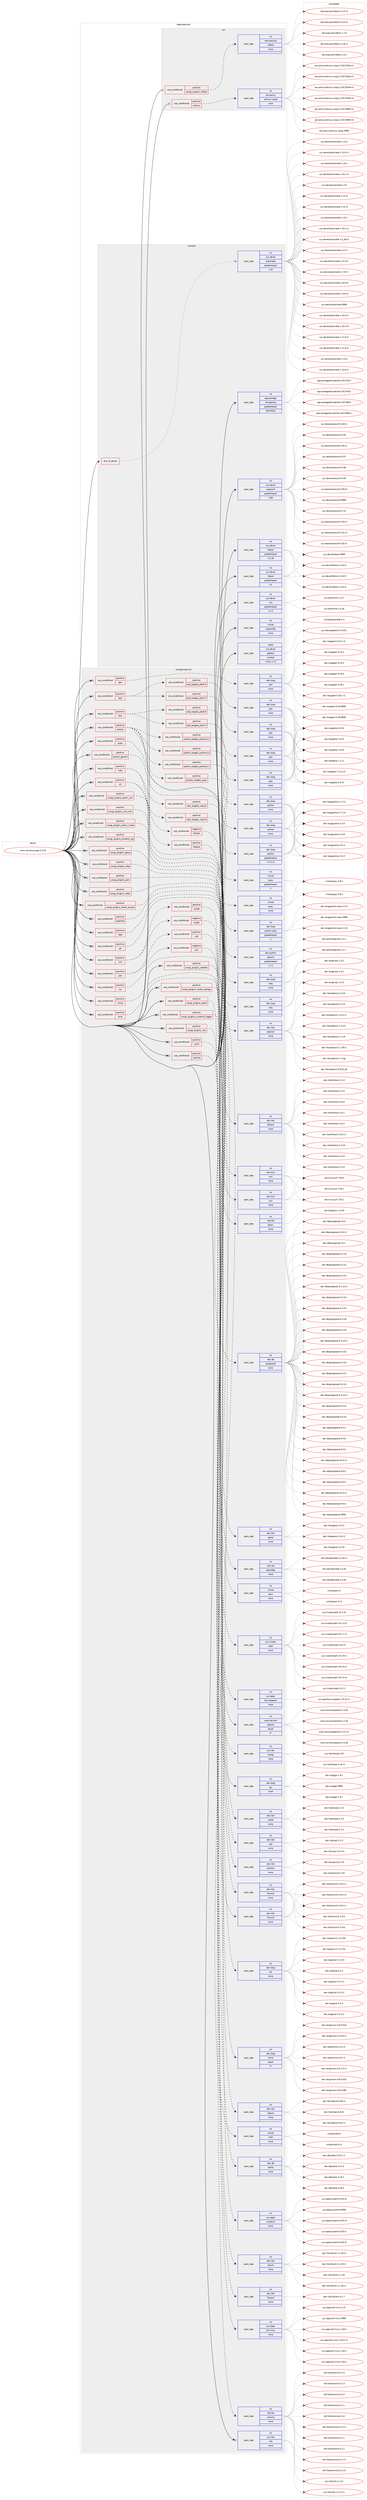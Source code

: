 digraph prolog {

# *************
# Graph options
# *************

newrank=true;
concentrate=true;
compound=true;
graph [rankdir=LR,fontname=Helvetica,fontsize=10,ranksep=1.5];#, ranksep=2.5, nodesep=0.2];
edge  [arrowhead=vee];
node  [fontname=Helvetica,fontsize=10];

# **********
# The ebuild
# **********

subgraph cluster_leftcol {
color=gray;
rank=same;
label=<<i>ebuild</i>>;
id [label="www-servers/uwsgi-2.0.15", color=red, width=4, href="../www-servers/uwsgi-2.0.15.svg"];
}

# ****************
# The dependencies
# ****************

subgraph cluster_midcol {
color=gray;
label=<<i>dependencies</i>>;
subgraph cluster_compile {
fillcolor="#eeeeee";
style=filled;
label=<<i>compile</i>>;
subgraph any8988 {
dependency508523 [label=<<TABLE BORDER="0" CELLBORDER="1" CELLSPACING="0" CELLPADDING="4"><TR><TD CELLPADDING="10">any_of_group</TD></TR></TABLE>>, shape=none, color=red];subgraph pack377940 {
dependency508524 [label=<<TABLE BORDER="0" CELLBORDER="1" CELLSPACING="0" CELLPADDING="4" WIDTH="220"><TR><TD ROWSPAN="6" CELLPADDING="30">pack_dep</TD></TR><TR><TD WIDTH="110">no</TD></TR><TR><TD>sys-devel</TD></TR><TR><TD>automake</TD></TR><TR><TD>greaterequal</TD></TR><TR><TD>1.15</TD></TR></TABLE>>, shape=none, color=blue];
}
dependency508523:e -> dependency508524:w [weight=20,style="dotted",arrowhead="oinv"];
}
id:e -> dependency508523:w [weight=20,style="solid",arrowhead="vee"];
subgraph pack377941 {
dependency508525 [label=<<TABLE BORDER="0" CELLBORDER="1" CELLSPACING="0" CELLPADDING="4" WIDTH="220"><TR><TD ROWSPAN="6" CELLPADDING="30">pack_dep</TD></TR><TR><TD WIDTH="110">no</TD></TR><TR><TD>app-portage</TD></TR><TR><TD>elt-patches</TD></TR><TR><TD>greaterequal</TD></TR><TR><TD>20170422</TD></TR></TABLE>>, shape=none, color=blue];
}
id:e -> dependency508525:w [weight=20,style="solid",arrowhead="vee"];
subgraph pack377942 {
dependency508526 [label=<<TABLE BORDER="0" CELLBORDER="1" CELLSPACING="0" CELLPADDING="4" WIDTH="220"><TR><TD ROWSPAN="6" CELLPADDING="30">pack_dep</TD></TR><TR><TD WIDTH="110">no</TD></TR><TR><TD>sys-devel</TD></TR><TR><TD>autoconf</TD></TR><TR><TD>greaterequal</TD></TR><TR><TD>2.69</TD></TR></TABLE>>, shape=none, color=blue];
}
id:e -> dependency508526:w [weight=20,style="solid",arrowhead="vee"];
subgraph pack377943 {
dependency508527 [label=<<TABLE BORDER="0" CELLBORDER="1" CELLSPACING="0" CELLPADDING="4" WIDTH="220"><TR><TD ROWSPAN="6" CELLPADDING="30">pack_dep</TD></TR><TR><TD WIDTH="110">no</TD></TR><TR><TD>sys-devel</TD></TR><TR><TD>libtool</TD></TR><TR><TD>greaterequal</TD></TR><TR><TD>1.5.18</TD></TR></TABLE>>, shape=none, color=blue];
}
id:e -> dependency508527:w [weight=20,style="solid",arrowhead="vee"];
subgraph pack377944 {
dependency508528 [label=<<TABLE BORDER="0" CELLBORDER="1" CELLSPACING="0" CELLPADDING="4" WIDTH="220"><TR><TD ROWSPAN="6" CELLPADDING="30">pack_dep</TD></TR><TR><TD WIDTH="110">no</TD></TR><TR><TD>sys-devel</TD></TR><TR><TD>libtool</TD></TR><TR><TD>greaterequal</TD></TR><TR><TD>2.4</TD></TR></TABLE>>, shape=none, color=blue];
}
id:e -> dependency508528:w [weight=20,style="solid",arrowhead="vee"];
subgraph pack377945 {
dependency508529 [label=<<TABLE BORDER="0" CELLBORDER="1" CELLSPACING="0" CELLPADDING="4" WIDTH="220"><TR><TD ROWSPAN="6" CELLPADDING="30">pack_dep</TD></TR><TR><TD WIDTH="110">no</TD></TR><TR><TD>sys-devel</TD></TR><TR><TD>m4</TD></TR><TR><TD>greaterequal</TD></TR><TR><TD>1.4.3</TD></TR></TABLE>>, shape=none, color=blue];
}
id:e -> dependency508529:w [weight=20,style="solid",arrowhead="vee"];
subgraph pack377946 {
dependency508530 [label=<<TABLE BORDER="0" CELLBORDER="1" CELLSPACING="0" CELLPADDING="4" WIDTH="220"><TR><TD ROWSPAN="6" CELLPADDING="30">pack_dep</TD></TR><TR><TD WIDTH="110">no</TD></TR><TR><TD>virtual</TD></TR><TR><TD>pkgconfig</TD></TR><TR><TD>none</TD></TR><TR><TD></TD></TR></TABLE>>, shape=none, color=blue];
}
id:e -> dependency508530:w [weight=20,style="solid",arrowhead="vee"];
subgraph pack377947 {
dependency508531 [label=<<TABLE BORDER="0" CELLBORDER="1" CELLSPACING="0" CELLPADDING="4" WIDTH="220"><TR><TD ROWSPAN="6" CELLPADDING="30">pack_dep</TD></TR><TR><TD WIDTH="110">weak</TD></TR><TR><TD>sys-devel</TD></TR><TR><TD>gettext</TD></TR><TR><TD>smaller</TD></TR><TR><TD>0.18.1.1-r3</TD></TR></TABLE>>, shape=none, color=blue];
}
id:e -> dependency508531:w [weight=20,style="solid",arrowhead="vee"];
}
subgraph cluster_compileandrun {
fillcolor="#eeeeee";
style=filled;
label=<<i>compile and run</i>>;
subgraph cond121256 {
dependency508532 [label=<<TABLE BORDER="0" CELLBORDER="1" CELLSPACING="0" CELLPADDING="4"><TR><TD ROWSPAN="3" CELLPADDING="10">use_conditional</TD></TR><TR><TD>positive</TD></TR><TR><TD>apache2</TD></TR></TABLE>>, shape=none, color=red];
subgraph pack377948 {
dependency508533 [label=<<TABLE BORDER="0" CELLBORDER="1" CELLSPACING="0" CELLPADDING="4" WIDTH="220"><TR><TD ROWSPAN="6" CELLPADDING="30">pack_dep</TD></TR><TR><TD WIDTH="110">no</TD></TR><TR><TD>www-servers</TD></TR><TR><TD>apache</TD></TR><TR><TD>equal</TD></TR><TR><TD>2*</TD></TR></TABLE>>, shape=none, color=blue];
}
dependency508532:e -> dependency508533:w [weight=20,style="dashed",arrowhead="vee"];
}
id:e -> dependency508532:w [weight=20,style="solid",arrowhead="odotvee"];
subgraph cond121257 {
dependency508534 [label=<<TABLE BORDER="0" CELLBORDER="1" CELLSPACING="0" CELLPADDING="4"><TR><TD ROWSPAN="3" CELLPADDING="10">use_conditional</TD></TR><TR><TD>positive</TD></TR><TR><TD>caps</TD></TR></TABLE>>, shape=none, color=red];
subgraph pack377949 {
dependency508535 [label=<<TABLE BORDER="0" CELLBORDER="1" CELLSPACING="0" CELLPADDING="4" WIDTH="220"><TR><TD ROWSPAN="6" CELLPADDING="30">pack_dep</TD></TR><TR><TD WIDTH="110">no</TD></TR><TR><TD>sys-libs</TD></TR><TR><TD>libcap</TD></TR><TR><TD>none</TD></TR><TR><TD></TD></TR></TABLE>>, shape=none, color=blue];
}
dependency508534:e -> dependency508535:w [weight=20,style="dashed",arrowhead="vee"];
}
id:e -> dependency508534:w [weight=20,style="solid",arrowhead="odotvee"];
subgraph cond121258 {
dependency508536 [label=<<TABLE BORDER="0" CELLBORDER="1" CELLSPACING="0" CELLPADDING="4"><TR><TD ROWSPAN="3" CELLPADDING="10">use_conditional</TD></TR><TR><TD>positive</TD></TR><TR><TD>go</TD></TR></TABLE>>, shape=none, color=red];
subgraph pack377950 {
dependency508537 [label=<<TABLE BORDER="0" CELLBORDER="1" CELLSPACING="0" CELLPADDING="4" WIDTH="220"><TR><TD ROWSPAN="6" CELLPADDING="30">pack_dep</TD></TR><TR><TD WIDTH="110">no</TD></TR><TR><TD>dev-lang</TD></TR><TR><TD>go</TD></TR><TR><TD>none</TD></TR><TR><TD></TD></TR></TABLE>>, shape=none, color=blue];
}
dependency508536:e -> dependency508537:w [weight=20,style="dashed",arrowhead="vee"];
}
id:e -> dependency508536:w [weight=20,style="solid",arrowhead="odotvee"];
subgraph cond121259 {
dependency508538 [label=<<TABLE BORDER="0" CELLBORDER="1" CELLSPACING="0" CELLPADDING="4"><TR><TD ROWSPAN="3" CELLPADDING="10">use_conditional</TD></TR><TR><TD>positive</TD></TR><TR><TD>json</TD></TR></TABLE>>, shape=none, color=red];
subgraph cond121260 {
dependency508539 [label=<<TABLE BORDER="0" CELLBORDER="1" CELLSPACING="0" CELLPADDING="4"><TR><TD ROWSPAN="3" CELLPADDING="10">use_conditional</TD></TR><TR><TD>negative</TD></TR><TR><TD>yajl</TD></TR></TABLE>>, shape=none, color=red];
subgraph pack377951 {
dependency508540 [label=<<TABLE BORDER="0" CELLBORDER="1" CELLSPACING="0" CELLPADDING="4" WIDTH="220"><TR><TD ROWSPAN="6" CELLPADDING="30">pack_dep</TD></TR><TR><TD WIDTH="110">no</TD></TR><TR><TD>dev-libs</TD></TR><TR><TD>jansson</TD></TR><TR><TD>none</TD></TR><TR><TD></TD></TR></TABLE>>, shape=none, color=blue];
}
dependency508539:e -> dependency508540:w [weight=20,style="dashed",arrowhead="vee"];
}
dependency508538:e -> dependency508539:w [weight=20,style="dashed",arrowhead="vee"];
subgraph cond121261 {
dependency508541 [label=<<TABLE BORDER="0" CELLBORDER="1" CELLSPACING="0" CELLPADDING="4"><TR><TD ROWSPAN="3" CELLPADDING="10">use_conditional</TD></TR><TR><TD>positive</TD></TR><TR><TD>yajl</TD></TR></TABLE>>, shape=none, color=red];
subgraph pack377952 {
dependency508542 [label=<<TABLE BORDER="0" CELLBORDER="1" CELLSPACING="0" CELLPADDING="4" WIDTH="220"><TR><TD ROWSPAN="6" CELLPADDING="30">pack_dep</TD></TR><TR><TD WIDTH="110">no</TD></TR><TR><TD>dev-libs</TD></TR><TR><TD>yajl</TD></TR><TR><TD>none</TD></TR><TR><TD></TD></TR></TABLE>>, shape=none, color=blue];
}
dependency508541:e -> dependency508542:w [weight=20,style="dashed",arrowhead="vee"];
}
dependency508538:e -> dependency508541:w [weight=20,style="dashed",arrowhead="vee"];
}
id:e -> dependency508538:w [weight=20,style="solid",arrowhead="odotvee"];
subgraph cond121262 {
dependency508543 [label=<<TABLE BORDER="0" CELLBORDER="1" CELLSPACING="0" CELLPADDING="4"><TR><TD ROWSPAN="3" CELLPADDING="10">use_conditional</TD></TR><TR><TD>positive</TD></TR><TR><TD>lua</TD></TR></TABLE>>, shape=none, color=red];
subgraph pack377953 {
dependency508544 [label=<<TABLE BORDER="0" CELLBORDER="1" CELLSPACING="0" CELLPADDING="4" WIDTH="220"><TR><TD ROWSPAN="6" CELLPADDING="30">pack_dep</TD></TR><TR><TD WIDTH="110">no</TD></TR><TR><TD>dev-lang</TD></TR><TR><TD>lua</TD></TR><TR><TD>none</TD></TR><TR><TD></TD></TR></TABLE>>, shape=none, color=blue];
}
dependency508543:e -> dependency508544:w [weight=20,style="dashed",arrowhead="vee"];
}
id:e -> dependency508543:w [weight=20,style="solid",arrowhead="odotvee"];
subgraph cond121263 {
dependency508545 [label=<<TABLE BORDER="0" CELLBORDER="1" CELLSPACING="0" CELLPADDING="4"><TR><TD ROWSPAN="3" CELLPADDING="10">use_conditional</TD></TR><TR><TD>positive</TD></TR><TR><TD>mono</TD></TR></TABLE>>, shape=none, color=red];
subgraph pack377954 {
dependency508546 [label=<<TABLE BORDER="0" CELLBORDER="1" CELLSPACING="0" CELLPADDING="4" WIDTH="220"><TR><TD ROWSPAN="6" CELLPADDING="30">pack_dep</TD></TR><TR><TD WIDTH="110">no</TD></TR><TR><TD>dev-lang</TD></TR><TR><TD>mono</TD></TR><TR><TD>equal</TD></TR><TR><TD>2*</TD></TR></TABLE>>, shape=none, color=blue];
}
dependency508545:e -> dependency508546:w [weight=20,style="dashed",arrowhead="vee"];
}
id:e -> dependency508545:w [weight=20,style="solid",arrowhead="odotvee"];
subgraph cond121264 {
dependency508547 [label=<<TABLE BORDER="0" CELLBORDER="1" CELLSPACING="0" CELLPADDING="4"><TR><TD ROWSPAN="3" CELLPADDING="10">use_conditional</TD></TR><TR><TD>positive</TD></TR><TR><TD>pcre</TD></TR></TABLE>>, shape=none, color=red];
subgraph pack377955 {
dependency508548 [label=<<TABLE BORDER="0" CELLBORDER="1" CELLSPACING="0" CELLPADDING="4" WIDTH="220"><TR><TD ROWSPAN="6" CELLPADDING="30">pack_dep</TD></TR><TR><TD WIDTH="110">no</TD></TR><TR><TD>dev-libs</TD></TR><TR><TD>libpcre</TD></TR><TR><TD>none</TD></TR><TR><TD></TD></TR></TABLE>>, shape=none, color=blue];
}
dependency508547:e -> dependency508548:w [weight=20,style="dashed",arrowhead="vee"];
}
id:e -> dependency508547:w [weight=20,style="solid",arrowhead="odotvee"];
subgraph cond121265 {
dependency508549 [label=<<TABLE BORDER="0" CELLBORDER="1" CELLSPACING="0" CELLPADDING="4"><TR><TD ROWSPAN="3" CELLPADDING="10">use_conditional</TD></TR><TR><TD>positive</TD></TR><TR><TD>perl</TD></TR></TABLE>>, shape=none, color=red];
subgraph pack377956 {
dependency508550 [label=<<TABLE BORDER="0" CELLBORDER="1" CELLSPACING="0" CELLPADDING="4" WIDTH="220"><TR><TD ROWSPAN="6" CELLPADDING="30">pack_dep</TD></TR><TR><TD WIDTH="110">no</TD></TR><TR><TD>dev-lang</TD></TR><TR><TD>perl</TD></TR><TR><TD>none</TD></TR><TR><TD></TD></TR></TABLE>>, shape=none, color=blue];
}
dependency508549:e -> dependency508550:w [weight=20,style="dashed",arrowhead="vee"];
}
id:e -> dependency508549:w [weight=20,style="solid",arrowhead="odotvee"];
subgraph cond121266 {
dependency508551 [label=<<TABLE BORDER="0" CELLBORDER="1" CELLSPACING="0" CELLPADDING="4"><TR><TD ROWSPAN="3" CELLPADDING="10">use_conditional</TD></TR><TR><TD>positive</TD></TR><TR><TD>php</TD></TR></TABLE>>, shape=none, color=red];
subgraph cond121267 {
dependency508552 [label=<<TABLE BORDER="0" CELLBORDER="1" CELLSPACING="0" CELLPADDING="4"><TR><TD ROWSPAN="3" CELLPADDING="10">use_conditional</TD></TR><TR><TD>positive</TD></TR><TR><TD>php_targets_php5-6</TD></TR></TABLE>>, shape=none, color=red];
subgraph pack377957 {
dependency508553 [label=<<TABLE BORDER="0" CELLBORDER="1" CELLSPACING="0" CELLPADDING="4" WIDTH="220"><TR><TD ROWSPAN="6" CELLPADDING="30">pack_dep</TD></TR><TR><TD WIDTH="110">no</TD></TR><TR><TD>dev-lang</TD></TR><TR><TD>php</TD></TR><TR><TD>none</TD></TR><TR><TD></TD></TR></TABLE>>, shape=none, color=blue];
}
dependency508552:e -> dependency508553:w [weight=20,style="dashed",arrowhead="vee"];
}
dependency508551:e -> dependency508552:w [weight=20,style="dashed",arrowhead="vee"];
subgraph cond121268 {
dependency508554 [label=<<TABLE BORDER="0" CELLBORDER="1" CELLSPACING="0" CELLPADDING="4"><TR><TD ROWSPAN="3" CELLPADDING="10">use_conditional</TD></TR><TR><TD>positive</TD></TR><TR><TD>php_targets_php7-0</TD></TR></TABLE>>, shape=none, color=red];
subgraph pack377958 {
dependency508555 [label=<<TABLE BORDER="0" CELLBORDER="1" CELLSPACING="0" CELLPADDING="4" WIDTH="220"><TR><TD ROWSPAN="6" CELLPADDING="30">pack_dep</TD></TR><TR><TD WIDTH="110">no</TD></TR><TR><TD>dev-lang</TD></TR><TR><TD>php</TD></TR><TR><TD>none</TD></TR><TR><TD></TD></TR></TABLE>>, shape=none, color=blue];
}
dependency508554:e -> dependency508555:w [weight=20,style="dashed",arrowhead="vee"];
}
dependency508551:e -> dependency508554:w [weight=20,style="dashed",arrowhead="vee"];
}
id:e -> dependency508551:w [weight=20,style="solid",arrowhead="odotvee"];
subgraph cond121269 {
dependency508556 [label=<<TABLE BORDER="0" CELLBORDER="1" CELLSPACING="0" CELLPADDING="4"><TR><TD ROWSPAN="3" CELLPADDING="10">use_conditional</TD></TR><TR><TD>positive</TD></TR><TR><TD>php</TD></TR></TABLE>>, shape=none, color=red];
subgraph cond121270 {
dependency508557 [label=<<TABLE BORDER="0" CELLBORDER="1" CELLSPACING="0" CELLPADDING="4"><TR><TD ROWSPAN="3" CELLPADDING="10">use_conditional</TD></TR><TR><TD>positive</TD></TR><TR><TD>php_targets_php5-6</TD></TR></TABLE>>, shape=none, color=red];
subgraph pack377959 {
dependency508558 [label=<<TABLE BORDER="0" CELLBORDER="1" CELLSPACING="0" CELLPADDING="4" WIDTH="220"><TR><TD ROWSPAN="6" CELLPADDING="30">pack_dep</TD></TR><TR><TD WIDTH="110">no</TD></TR><TR><TD>dev-lang</TD></TR><TR><TD>php</TD></TR><TR><TD>none</TD></TR><TR><TD></TD></TR></TABLE>>, shape=none, color=blue];
}
dependency508557:e -> dependency508558:w [weight=20,style="dashed",arrowhead="vee"];
}
dependency508556:e -> dependency508557:w [weight=20,style="dashed",arrowhead="vee"];
subgraph cond121271 {
dependency508559 [label=<<TABLE BORDER="0" CELLBORDER="1" CELLSPACING="0" CELLPADDING="4"><TR><TD ROWSPAN="3" CELLPADDING="10">use_conditional</TD></TR><TR><TD>positive</TD></TR><TR><TD>php_targets_php7-0</TD></TR></TABLE>>, shape=none, color=red];
subgraph pack377960 {
dependency508560 [label=<<TABLE BORDER="0" CELLBORDER="1" CELLSPACING="0" CELLPADDING="4" WIDTH="220"><TR><TD ROWSPAN="6" CELLPADDING="30">pack_dep</TD></TR><TR><TD WIDTH="110">no</TD></TR><TR><TD>dev-lang</TD></TR><TR><TD>php</TD></TR><TR><TD>none</TD></TR><TR><TD></TD></TR></TABLE>>, shape=none, color=blue];
}
dependency508559:e -> dependency508560:w [weight=20,style="dashed",arrowhead="vee"];
}
dependency508556:e -> dependency508559:w [weight=20,style="dashed",arrowhead="vee"];
}
id:e -> dependency508556:w [weight=20,style="solid",arrowhead="odotvee"];
subgraph cond121272 {
dependency508561 [label=<<TABLE BORDER="0" CELLBORDER="1" CELLSPACING="0" CELLPADDING="4"><TR><TD ROWSPAN="3" CELLPADDING="10">use_conditional</TD></TR><TR><TD>positive</TD></TR><TR><TD>pypy</TD></TR></TABLE>>, shape=none, color=red];
subgraph pack377961 {
dependency508562 [label=<<TABLE BORDER="0" CELLBORDER="1" CELLSPACING="0" CELLPADDING="4" WIDTH="220"><TR><TD ROWSPAN="6" CELLPADDING="30">pack_dep</TD></TR><TR><TD WIDTH="110">no</TD></TR><TR><TD>virtual</TD></TR><TR><TD>pypy</TD></TR><TR><TD>none</TD></TR><TR><TD></TD></TR></TABLE>>, shape=none, color=blue];
}
dependency508561:e -> dependency508562:w [weight=20,style="dashed",arrowhead="vee"];
}
id:e -> dependency508561:w [weight=20,style="solid",arrowhead="odotvee"];
subgraph cond121273 {
dependency508563 [label=<<TABLE BORDER="0" CELLBORDER="1" CELLSPACING="0" CELLPADDING="4"><TR><TD ROWSPAN="3" CELLPADDING="10">use_conditional</TD></TR><TR><TD>positive</TD></TR><TR><TD>python</TD></TR></TABLE>>, shape=none, color=red];
subgraph cond121274 {
dependency508564 [label=<<TABLE BORDER="0" CELLBORDER="1" CELLSPACING="0" CELLPADDING="4"><TR><TD ROWSPAN="3" CELLPADDING="10">use_conditional</TD></TR><TR><TD>positive</TD></TR><TR><TD>python_targets_pypy</TD></TR></TABLE>>, shape=none, color=red];
subgraph pack377962 {
dependency508565 [label=<<TABLE BORDER="0" CELLBORDER="1" CELLSPACING="0" CELLPADDING="4" WIDTH="220"><TR><TD ROWSPAN="6" CELLPADDING="30">pack_dep</TD></TR><TR><TD WIDTH="110">no</TD></TR><TR><TD>virtual</TD></TR><TR><TD>pypy</TD></TR><TR><TD>greaterequal</TD></TR><TR><TD>5</TD></TR></TABLE>>, shape=none, color=blue];
}
dependency508564:e -> dependency508565:w [weight=20,style="dashed",arrowhead="vee"];
}
dependency508563:e -> dependency508564:w [weight=20,style="dashed",arrowhead="vee"];
subgraph cond121275 {
dependency508566 [label=<<TABLE BORDER="0" CELLBORDER="1" CELLSPACING="0" CELLPADDING="4"><TR><TD ROWSPAN="3" CELLPADDING="10">use_conditional</TD></TR><TR><TD>positive</TD></TR><TR><TD>python_targets_python2_7</TD></TR></TABLE>>, shape=none, color=red];
subgraph pack377963 {
dependency508567 [label=<<TABLE BORDER="0" CELLBORDER="1" CELLSPACING="0" CELLPADDING="4" WIDTH="220"><TR><TD ROWSPAN="6" CELLPADDING="30">pack_dep</TD></TR><TR><TD WIDTH="110">no</TD></TR><TR><TD>dev-lang</TD></TR><TR><TD>python</TD></TR><TR><TD>greaterequal</TD></TR><TR><TD>2.7.5-r2</TD></TR></TABLE>>, shape=none, color=blue];
}
dependency508566:e -> dependency508567:w [weight=20,style="dashed",arrowhead="vee"];
}
dependency508563:e -> dependency508566:w [weight=20,style="dashed",arrowhead="vee"];
subgraph cond121276 {
dependency508568 [label=<<TABLE BORDER="0" CELLBORDER="1" CELLSPACING="0" CELLPADDING="4"><TR><TD ROWSPAN="3" CELLPADDING="10">use_conditional</TD></TR><TR><TD>positive</TD></TR><TR><TD>python_targets_python3_4</TD></TR></TABLE>>, shape=none, color=red];
subgraph pack377964 {
dependency508569 [label=<<TABLE BORDER="0" CELLBORDER="1" CELLSPACING="0" CELLPADDING="4" WIDTH="220"><TR><TD ROWSPAN="6" CELLPADDING="30">pack_dep</TD></TR><TR><TD WIDTH="110">no</TD></TR><TR><TD>dev-lang</TD></TR><TR><TD>python</TD></TR><TR><TD>none</TD></TR><TR><TD></TD></TR></TABLE>>, shape=none, color=blue];
}
dependency508568:e -> dependency508569:w [weight=20,style="dashed",arrowhead="vee"];
}
dependency508563:e -> dependency508568:w [weight=20,style="dashed",arrowhead="vee"];
subgraph cond121277 {
dependency508570 [label=<<TABLE BORDER="0" CELLBORDER="1" CELLSPACING="0" CELLPADDING="4"><TR><TD ROWSPAN="3" CELLPADDING="10">use_conditional</TD></TR><TR><TD>positive</TD></TR><TR><TD>python_targets_python3_5</TD></TR></TABLE>>, shape=none, color=red];
subgraph pack377965 {
dependency508571 [label=<<TABLE BORDER="0" CELLBORDER="1" CELLSPACING="0" CELLPADDING="4" WIDTH="220"><TR><TD ROWSPAN="6" CELLPADDING="30">pack_dep</TD></TR><TR><TD WIDTH="110">no</TD></TR><TR><TD>dev-lang</TD></TR><TR><TD>python</TD></TR><TR><TD>none</TD></TR><TR><TD></TD></TR></TABLE>>, shape=none, color=blue];
}
dependency508570:e -> dependency508571:w [weight=20,style="dashed",arrowhead="vee"];
}
dependency508563:e -> dependency508570:w [weight=20,style="dashed",arrowhead="vee"];
subgraph pack377966 {
dependency508572 [label=<<TABLE BORDER="0" CELLBORDER="1" CELLSPACING="0" CELLPADDING="4" WIDTH="220"><TR><TD ROWSPAN="6" CELLPADDING="30">pack_dep</TD></TR><TR><TD WIDTH="110">no</TD></TR><TR><TD>dev-lang</TD></TR><TR><TD>python-exec</TD></TR><TR><TD>greaterequal</TD></TR><TR><TD>2</TD></TR></TABLE>>, shape=none, color=blue];
}
dependency508563:e -> dependency508572:w [weight=20,style="dashed",arrowhead="vee"];
}
id:e -> dependency508563:w [weight=20,style="solid",arrowhead="odotvee"];
subgraph cond121278 {
dependency508573 [label=<<TABLE BORDER="0" CELLBORDER="1" CELLSPACING="0" CELLPADDING="4"><TR><TD ROWSPAN="3" CELLPADDING="10">use_conditional</TD></TR><TR><TD>positive</TD></TR><TR><TD>python_gevent</TD></TR></TABLE>>, shape=none, color=red];
subgraph pack377967 {
dependency508574 [label=<<TABLE BORDER="0" CELLBORDER="1" CELLSPACING="0" CELLPADDING="4" WIDTH="220"><TR><TD ROWSPAN="6" CELLPADDING="30">pack_dep</TD></TR><TR><TD WIDTH="110">no</TD></TR><TR><TD>dev-python</TD></TR><TR><TD>gevent</TD></TR><TR><TD>greaterequal</TD></TR><TR><TD>1.2.1</TD></TR></TABLE>>, shape=none, color=blue];
}
dependency508573:e -> dependency508574:w [weight=20,style="dashed",arrowhead="vee"];
}
id:e -> dependency508573:w [weight=20,style="solid",arrowhead="odotvee"];
subgraph cond121279 {
dependency508575 [label=<<TABLE BORDER="0" CELLBORDER="1" CELLSPACING="0" CELLPADDING="4"><TR><TD ROWSPAN="3" CELLPADDING="10">use_conditional</TD></TR><TR><TD>positive</TD></TR><TR><TD>ruby</TD></TR></TABLE>>, shape=none, color=red];
subgraph cond121280 {
dependency508576 [label=<<TABLE BORDER="0" CELLBORDER="1" CELLSPACING="0" CELLPADDING="4"><TR><TD ROWSPAN="3" CELLPADDING="10">use_conditional</TD></TR><TR><TD>positive</TD></TR><TR><TD>ruby_targets_ruby22</TD></TR></TABLE>>, shape=none, color=red];
subgraph pack377968 {
dependency508577 [label=<<TABLE BORDER="0" CELLBORDER="1" CELLSPACING="0" CELLPADDING="4" WIDTH="220"><TR><TD ROWSPAN="6" CELLPADDING="30">pack_dep</TD></TR><TR><TD WIDTH="110">no</TD></TR><TR><TD>dev-lang</TD></TR><TR><TD>ruby</TD></TR><TR><TD>none</TD></TR><TR><TD></TD></TR></TABLE>>, shape=none, color=blue];
}
dependency508576:e -> dependency508577:w [weight=20,style="dashed",arrowhead="vee"];
}
dependency508575:e -> dependency508576:w [weight=20,style="dashed",arrowhead="vee"];
subgraph cond121281 {
dependency508578 [label=<<TABLE BORDER="0" CELLBORDER="1" CELLSPACING="0" CELLPADDING="4"><TR><TD ROWSPAN="3" CELLPADDING="10">use_conditional</TD></TR><TR><TD>positive</TD></TR><TR><TD>ruby_targets_ruby23</TD></TR></TABLE>>, shape=none, color=red];
subgraph pack377969 {
dependency508579 [label=<<TABLE BORDER="0" CELLBORDER="1" CELLSPACING="0" CELLPADDING="4" WIDTH="220"><TR><TD ROWSPAN="6" CELLPADDING="30">pack_dep</TD></TR><TR><TD WIDTH="110">no</TD></TR><TR><TD>dev-lang</TD></TR><TR><TD>ruby</TD></TR><TR><TD>none</TD></TR><TR><TD></TD></TR></TABLE>>, shape=none, color=blue];
}
dependency508578:e -> dependency508579:w [weight=20,style="dashed",arrowhead="vee"];
}
dependency508575:e -> dependency508578:w [weight=20,style="dashed",arrowhead="vee"];
}
id:e -> dependency508575:w [weight=20,style="solid",arrowhead="odotvee"];
subgraph cond121282 {
dependency508580 [label=<<TABLE BORDER="0" CELLBORDER="1" CELLSPACING="0" CELLPADDING="4"><TR><TD ROWSPAN="3" CELLPADDING="10">use_conditional</TD></TR><TR><TD>positive</TD></TR><TR><TD>ssl</TD></TR></TABLE>>, shape=none, color=red];
subgraph cond121283 {
dependency508581 [label=<<TABLE BORDER="0" CELLBORDER="1" CELLSPACING="0" CELLPADDING="4"><TR><TD ROWSPAN="3" CELLPADDING="10">use_conditional</TD></TR><TR><TD>negative</TD></TR><TR><TD>libressl</TD></TR></TABLE>>, shape=none, color=red];
subgraph pack377970 {
dependency508582 [label=<<TABLE BORDER="0" CELLBORDER="1" CELLSPACING="0" CELLPADDING="4" WIDTH="220"><TR><TD ROWSPAN="6" CELLPADDING="30">pack_dep</TD></TR><TR><TD WIDTH="110">no</TD></TR><TR><TD>dev-libs</TD></TR><TR><TD>openssl</TD></TR><TR><TD>none</TD></TR><TR><TD></TD></TR></TABLE>>, shape=none, color=blue];
}
dependency508581:e -> dependency508582:w [weight=20,style="dashed",arrowhead="vee"];
}
dependency508580:e -> dependency508581:w [weight=20,style="dashed",arrowhead="vee"];
subgraph cond121284 {
dependency508583 [label=<<TABLE BORDER="0" CELLBORDER="1" CELLSPACING="0" CELLPADDING="4"><TR><TD ROWSPAN="3" CELLPADDING="10">use_conditional</TD></TR><TR><TD>positive</TD></TR><TR><TD>libressl</TD></TR></TABLE>>, shape=none, color=red];
subgraph pack377971 {
dependency508584 [label=<<TABLE BORDER="0" CELLBORDER="1" CELLSPACING="0" CELLPADDING="4" WIDTH="220"><TR><TD ROWSPAN="6" CELLPADDING="30">pack_dep</TD></TR><TR><TD WIDTH="110">no</TD></TR><TR><TD>dev-libs</TD></TR><TR><TD>libressl</TD></TR><TR><TD>none</TD></TR><TR><TD></TD></TR></TABLE>>, shape=none, color=blue];
}
dependency508583:e -> dependency508584:w [weight=20,style="dashed",arrowhead="vee"];
}
dependency508580:e -> dependency508583:w [weight=20,style="dashed",arrowhead="vee"];
}
id:e -> dependency508580:w [weight=20,style="solid",arrowhead="odotvee"];
subgraph cond121285 {
dependency508585 [label=<<TABLE BORDER="0" CELLBORDER="1" CELLSPACING="0" CELLPADDING="4"><TR><TD ROWSPAN="3" CELLPADDING="10">use_conditional</TD></TR><TR><TD>positive</TD></TR><TR><TD>uwsgi_plugins_alarm_curl</TD></TR></TABLE>>, shape=none, color=red];
subgraph pack377972 {
dependency508586 [label=<<TABLE BORDER="0" CELLBORDER="1" CELLSPACING="0" CELLPADDING="4" WIDTH="220"><TR><TD ROWSPAN="6" CELLPADDING="30">pack_dep</TD></TR><TR><TD WIDTH="110">no</TD></TR><TR><TD>net-misc</TD></TR><TR><TD>curl</TD></TR><TR><TD>none</TD></TR><TR><TD></TD></TR></TABLE>>, shape=none, color=blue];
}
dependency508585:e -> dependency508586:w [weight=20,style="dashed",arrowhead="vee"];
}
id:e -> dependency508585:w [weight=20,style="solid",arrowhead="odotvee"];
subgraph cond121286 {
dependency508587 [label=<<TABLE BORDER="0" CELLBORDER="1" CELLSPACING="0" CELLPADDING="4"><TR><TD ROWSPAN="3" CELLPADDING="10">use_conditional</TD></TR><TR><TD>positive</TD></TR><TR><TD>uwsgi_plugins_alarm_xmpp</TD></TR></TABLE>>, shape=none, color=red];
subgraph pack377973 {
dependency508588 [label=<<TABLE BORDER="0" CELLBORDER="1" CELLSPACING="0" CELLPADDING="4" WIDTH="220"><TR><TD ROWSPAN="6" CELLPADDING="30">pack_dep</TD></TR><TR><TD WIDTH="110">no</TD></TR><TR><TD>net-libs</TD></TR><TR><TD>gloox</TD></TR><TR><TD>none</TD></TR><TR><TD></TD></TR></TABLE>>, shape=none, color=blue];
}
dependency508587:e -> dependency508588:w [weight=20,style="dashed",arrowhead="vee"];
}
id:e -> dependency508587:w [weight=20,style="solid",arrowhead="odotvee"];
subgraph cond121287 {
dependency508589 [label=<<TABLE BORDER="0" CELLBORDER="1" CELLSPACING="0" CELLPADDING="4"><TR><TD ROWSPAN="3" CELLPADDING="10">use_conditional</TD></TR><TR><TD>positive</TD></TR><TR><TD>uwsgi_plugins_curl_cron</TD></TR></TABLE>>, shape=none, color=red];
subgraph pack377974 {
dependency508590 [label=<<TABLE BORDER="0" CELLBORDER="1" CELLSPACING="0" CELLPADDING="4" WIDTH="220"><TR><TD ROWSPAN="6" CELLPADDING="30">pack_dep</TD></TR><TR><TD WIDTH="110">no</TD></TR><TR><TD>net-misc</TD></TR><TR><TD>curl</TD></TR><TR><TD>none</TD></TR><TR><TD></TD></TR></TABLE>>, shape=none, color=blue];
}
dependency508589:e -> dependency508590:w [weight=20,style="dashed",arrowhead="vee"];
}
id:e -> dependency508589:w [weight=20,style="solid",arrowhead="odotvee"];
subgraph cond121288 {
dependency508591 [label=<<TABLE BORDER="0" CELLBORDER="1" CELLSPACING="0" CELLPADDING="4"><TR><TD ROWSPAN="3" CELLPADDING="10">use_conditional</TD></TR><TR><TD>positive</TD></TR><TR><TD>uwsgi_plugins_emperor_pg</TD></TR></TABLE>>, shape=none, color=red];
subgraph pack377975 {
dependency508592 [label=<<TABLE BORDER="0" CELLBORDER="1" CELLSPACING="0" CELLPADDING="4" WIDTH="220"><TR><TD ROWSPAN="6" CELLPADDING="30">pack_dep</TD></TR><TR><TD WIDTH="110">no</TD></TR><TR><TD>dev-db</TD></TR><TR><TD>postgresql</TD></TR><TR><TD>none</TD></TR><TR><TD></TD></TR></TABLE>>, shape=none, color=blue];
}
dependency508591:e -> dependency508592:w [weight=20,style="dashed",arrowhead="vee"];
}
id:e -> dependency508591:w [weight=20,style="solid",arrowhead="odotvee"];
subgraph cond121289 {
dependency508593 [label=<<TABLE BORDER="0" CELLBORDER="1" CELLSPACING="0" CELLPADDING="4"><TR><TD ROWSPAN="3" CELLPADDING="10">use_conditional</TD></TR><TR><TD>positive</TD></TR><TR><TD>uwsgi_plugins_geoip</TD></TR></TABLE>>, shape=none, color=red];
subgraph pack377976 {
dependency508594 [label=<<TABLE BORDER="0" CELLBORDER="1" CELLSPACING="0" CELLPADDING="4" WIDTH="220"><TR><TD ROWSPAN="6" CELLPADDING="30">pack_dep</TD></TR><TR><TD WIDTH="110">no</TD></TR><TR><TD>dev-libs</TD></TR><TR><TD>geoip</TD></TR><TR><TD>none</TD></TR><TR><TD></TD></TR></TABLE>>, shape=none, color=blue];
}
dependency508593:e -> dependency508594:w [weight=20,style="dashed",arrowhead="vee"];
}
id:e -> dependency508593:w [weight=20,style="solid",arrowhead="odotvee"];
subgraph cond121290 {
dependency508595 [label=<<TABLE BORDER="0" CELLBORDER="1" CELLSPACING="0" CELLPADDING="4"><TR><TD ROWSPAN="3" CELLPADDING="10">use_conditional</TD></TR><TR><TD>positive</TD></TR><TR><TD>uwsgi_plugins_ldap</TD></TR></TABLE>>, shape=none, color=red];
subgraph pack377977 {
dependency508596 [label=<<TABLE BORDER="0" CELLBORDER="1" CELLSPACING="0" CELLPADDING="4" WIDTH="220"><TR><TD ROWSPAN="6" CELLPADDING="30">pack_dep</TD></TR><TR><TD WIDTH="110">no</TD></TR><TR><TD>net-nds</TD></TR><TR><TD>openldap</TD></TR><TR><TD>none</TD></TR><TR><TD></TD></TR></TABLE>>, shape=none, color=blue];
}
dependency508595:e -> dependency508596:w [weight=20,style="dashed",arrowhead="vee"];
}
id:e -> dependency508595:w [weight=20,style="solid",arrowhead="odotvee"];
subgraph cond121291 {
dependency508597 [label=<<TABLE BORDER="0" CELLBORDER="1" CELLSPACING="0" CELLPADDING="4"><TR><TD ROWSPAN="3" CELLPADDING="10">use_conditional</TD></TR><TR><TD>positive</TD></TR><TR><TD>uwsgi_plugins_pam</TD></TR></TABLE>>, shape=none, color=red];
subgraph pack377978 {
dependency508598 [label=<<TABLE BORDER="0" CELLBORDER="1" CELLSPACING="0" CELLPADDING="4" WIDTH="220"><TR><TD ROWSPAN="6" CELLPADDING="30">pack_dep</TD></TR><TR><TD WIDTH="110">no</TD></TR><TR><TD>virtual</TD></TR><TR><TD>pam</TD></TR><TR><TD>none</TD></TR><TR><TD></TD></TR></TABLE>>, shape=none, color=blue];
}
dependency508597:e -> dependency508598:w [weight=20,style="dashed",arrowhead="vee"];
}
id:e -> dependency508597:w [weight=20,style="solid",arrowhead="odotvee"];
subgraph cond121292 {
dependency508599 [label=<<TABLE BORDER="0" CELLBORDER="1" CELLSPACING="0" CELLPADDING="4"><TR><TD ROWSPAN="3" CELLPADDING="10">use_conditional</TD></TR><TR><TD>positive</TD></TR><TR><TD>uwsgi_plugins_rados</TD></TR></TABLE>>, shape=none, color=red];
subgraph pack377979 {
dependency508600 [label=<<TABLE BORDER="0" CELLBORDER="1" CELLSPACING="0" CELLPADDING="4" WIDTH="220"><TR><TD ROWSPAN="6" CELLPADDING="30">pack_dep</TD></TR><TR><TD WIDTH="110">no</TD></TR><TR><TD>sys-cluster</TD></TR><TR><TD>ceph</TD></TR><TR><TD>none</TD></TR><TR><TD></TD></TR></TABLE>>, shape=none, color=blue];
}
dependency508599:e -> dependency508600:w [weight=20,style="dashed",arrowhead="vee"];
}
id:e -> dependency508599:w [weight=20,style="solid",arrowhead="odotvee"];
subgraph cond121293 {
dependency508601 [label=<<TABLE BORDER="0" CELLBORDER="1" CELLSPACING="0" CELLPADDING="4"><TR><TD ROWSPAN="3" CELLPADDING="10">use_conditional</TD></TR><TR><TD>positive</TD></TR><TR><TD>uwsgi_plugins_router_access</TD></TR></TABLE>>, shape=none, color=red];
subgraph pack377980 {
dependency508602 [label=<<TABLE BORDER="0" CELLBORDER="1" CELLSPACING="0" CELLPADDING="4" WIDTH="220"><TR><TD ROWSPAN="6" CELLPADDING="30">pack_dep</TD></TR><TR><TD WIDTH="110">no</TD></TR><TR><TD>sys-apps</TD></TR><TR><TD>tcp-wrappers</TD></TR><TR><TD>none</TD></TR><TR><TD></TD></TR></TABLE>>, shape=none, color=blue];
}
dependency508601:e -> dependency508602:w [weight=20,style="dashed",arrowhead="vee"];
}
id:e -> dependency508601:w [weight=20,style="solid",arrowhead="odotvee"];
subgraph cond121294 {
dependency508603 [label=<<TABLE BORDER="0" CELLBORDER="1" CELLSPACING="0" CELLPADDING="4"><TR><TD ROWSPAN="3" CELLPADDING="10">use_conditional</TD></TR><TR><TD>positive</TD></TR><TR><TD>uwsgi_plugins_router_spnego</TD></TR></TABLE>>, shape=none, color=red];
subgraph pack377981 {
dependency508604 [label=<<TABLE BORDER="0" CELLBORDER="1" CELLSPACING="0" CELLPADDING="4" WIDTH="220"><TR><TD ROWSPAN="6" CELLPADDING="30">pack_dep</TD></TR><TR><TD WIDTH="110">no</TD></TR><TR><TD>virtual</TD></TR><TR><TD>krb5</TD></TR><TR><TD>none</TD></TR><TR><TD></TD></TR></TABLE>>, shape=none, color=blue];
}
dependency508603:e -> dependency508604:w [weight=20,style="dashed",arrowhead="vee"];
}
id:e -> dependency508603:w [weight=20,style="solid",arrowhead="odotvee"];
subgraph cond121295 {
dependency508605 [label=<<TABLE BORDER="0" CELLBORDER="1" CELLSPACING="0" CELLPADDING="4"><TR><TD ROWSPAN="3" CELLPADDING="10">use_conditional</TD></TR><TR><TD>positive</TD></TR><TR><TD>uwsgi_plugins_sqlite</TD></TR></TABLE>>, shape=none, color=red];
subgraph pack377982 {
dependency508606 [label=<<TABLE BORDER="0" CELLBORDER="1" CELLSPACING="0" CELLPADDING="4" WIDTH="220"><TR><TD ROWSPAN="6" CELLPADDING="30">pack_dep</TD></TR><TR><TD WIDTH="110">no</TD></TR><TR><TD>dev-db</TD></TR><TR><TD>sqlite</TD></TR><TR><TD>none</TD></TR><TR><TD></TD></TR></TABLE>>, shape=none, color=blue];
}
dependency508605:e -> dependency508606:w [weight=20,style="dashed",arrowhead="vee"];
}
id:e -> dependency508605:w [weight=20,style="solid",arrowhead="odotvee"];
subgraph cond121296 {
dependency508607 [label=<<TABLE BORDER="0" CELLBORDER="1" CELLSPACING="0" CELLPADDING="4"><TR><TD ROWSPAN="3" CELLPADDING="10">use_conditional</TD></TR><TR><TD>positive</TD></TR><TR><TD>uwsgi_plugins_systemd_logger</TD></TR></TABLE>>, shape=none, color=red];
subgraph pack377983 {
dependency508608 [label=<<TABLE BORDER="0" CELLBORDER="1" CELLSPACING="0" CELLPADDING="4" WIDTH="220"><TR><TD ROWSPAN="6" CELLPADDING="30">pack_dep</TD></TR><TR><TD WIDTH="110">no</TD></TR><TR><TD>sys-apps</TD></TR><TR><TD>systemd</TD></TR><TR><TD>none</TD></TR><TR><TD></TD></TR></TABLE>>, shape=none, color=blue];
}
dependency508607:e -> dependency508608:w [weight=20,style="dashed",arrowhead="vee"];
}
id:e -> dependency508607:w [weight=20,style="solid",arrowhead="odotvee"];
subgraph cond121297 {
dependency508609 [label=<<TABLE BORDER="0" CELLBORDER="1" CELLSPACING="0" CELLPADDING="4"><TR><TD ROWSPAN="3" CELLPADDING="10">use_conditional</TD></TR><TR><TD>positive</TD></TR><TR><TD>uwsgi_plugins_webdav</TD></TR></TABLE>>, shape=none, color=red];
subgraph pack377984 {
dependency508610 [label=<<TABLE BORDER="0" CELLBORDER="1" CELLSPACING="0" CELLPADDING="4" WIDTH="220"><TR><TD ROWSPAN="6" CELLPADDING="30">pack_dep</TD></TR><TR><TD WIDTH="110">no</TD></TR><TR><TD>dev-libs</TD></TR><TR><TD>libxml2</TD></TR><TR><TD>none</TD></TR><TR><TD></TD></TR></TABLE>>, shape=none, color=blue];
}
dependency508609:e -> dependency508610:w [weight=20,style="dashed",arrowhead="vee"];
}
id:e -> dependency508609:w [weight=20,style="solid",arrowhead="odotvee"];
subgraph cond121298 {
dependency508611 [label=<<TABLE BORDER="0" CELLBORDER="1" CELLSPACING="0" CELLPADDING="4"><TR><TD ROWSPAN="3" CELLPADDING="10">use_conditional</TD></TR><TR><TD>positive</TD></TR><TR><TD>uwsgi_plugins_xslt</TD></TR></TABLE>>, shape=none, color=red];
subgraph pack377985 {
dependency508612 [label=<<TABLE BORDER="0" CELLBORDER="1" CELLSPACING="0" CELLPADDING="4" WIDTH="220"><TR><TD ROWSPAN="6" CELLPADDING="30">pack_dep</TD></TR><TR><TD WIDTH="110">no</TD></TR><TR><TD>dev-libs</TD></TR><TR><TD>libxslt</TD></TR><TR><TD>none</TD></TR><TR><TD></TD></TR></TABLE>>, shape=none, color=blue];
}
dependency508611:e -> dependency508612:w [weight=20,style="dashed",arrowhead="vee"];
}
id:e -> dependency508611:w [weight=20,style="solid",arrowhead="odotvee"];
subgraph cond121299 {
dependency508613 [label=<<TABLE BORDER="0" CELLBORDER="1" CELLSPACING="0" CELLPADDING="4"><TR><TD ROWSPAN="3" CELLPADDING="10">use_conditional</TD></TR><TR><TD>positive</TD></TR><TR><TD>xml</TD></TR></TABLE>>, shape=none, color=red];
subgraph cond121300 {
dependency508614 [label=<<TABLE BORDER="0" CELLBORDER="1" CELLSPACING="0" CELLPADDING="4"><TR><TD ROWSPAN="3" CELLPADDING="10">use_conditional</TD></TR><TR><TD>negative</TD></TR><TR><TD>expat</TD></TR></TABLE>>, shape=none, color=red];
subgraph pack377986 {
dependency508615 [label=<<TABLE BORDER="0" CELLBORDER="1" CELLSPACING="0" CELLPADDING="4" WIDTH="220"><TR><TD ROWSPAN="6" CELLPADDING="30">pack_dep</TD></TR><TR><TD WIDTH="110">no</TD></TR><TR><TD>dev-libs</TD></TR><TR><TD>libxml2</TD></TR><TR><TD>none</TD></TR><TR><TD></TD></TR></TABLE>>, shape=none, color=blue];
}
dependency508614:e -> dependency508615:w [weight=20,style="dashed",arrowhead="vee"];
}
dependency508613:e -> dependency508614:w [weight=20,style="dashed",arrowhead="vee"];
subgraph cond121301 {
dependency508616 [label=<<TABLE BORDER="0" CELLBORDER="1" CELLSPACING="0" CELLPADDING="4"><TR><TD ROWSPAN="3" CELLPADDING="10">use_conditional</TD></TR><TR><TD>positive</TD></TR><TR><TD>expat</TD></TR></TABLE>>, shape=none, color=red];
subgraph pack377987 {
dependency508617 [label=<<TABLE BORDER="0" CELLBORDER="1" CELLSPACING="0" CELLPADDING="4" WIDTH="220"><TR><TD ROWSPAN="6" CELLPADDING="30">pack_dep</TD></TR><TR><TD WIDTH="110">no</TD></TR><TR><TD>dev-libs</TD></TR><TR><TD>expat</TD></TR><TR><TD>none</TD></TR><TR><TD></TD></TR></TABLE>>, shape=none, color=blue];
}
dependency508616:e -> dependency508617:w [weight=20,style="dashed",arrowhead="vee"];
}
dependency508613:e -> dependency508616:w [weight=20,style="dashed",arrowhead="vee"];
}
id:e -> dependency508613:w [weight=20,style="solid",arrowhead="odotvee"];
subgraph cond121302 {
dependency508618 [label=<<TABLE BORDER="0" CELLBORDER="1" CELLSPACING="0" CELLPADDING="4"><TR><TD ROWSPAN="3" CELLPADDING="10">use_conditional</TD></TR><TR><TD>positive</TD></TR><TR><TD>yaml</TD></TR></TABLE>>, shape=none, color=red];
subgraph pack377988 {
dependency508619 [label=<<TABLE BORDER="0" CELLBORDER="1" CELLSPACING="0" CELLPADDING="4" WIDTH="220"><TR><TD ROWSPAN="6" CELLPADDING="30">pack_dep</TD></TR><TR><TD WIDTH="110">no</TD></TR><TR><TD>dev-libs</TD></TR><TR><TD>libyaml</TD></TR><TR><TD>none</TD></TR><TR><TD></TD></TR></TABLE>>, shape=none, color=blue];
}
dependency508618:e -> dependency508619:w [weight=20,style="dashed",arrowhead="vee"];
}
id:e -> dependency508618:w [weight=20,style="solid",arrowhead="odotvee"];
subgraph cond121303 {
dependency508620 [label=<<TABLE BORDER="0" CELLBORDER="1" CELLSPACING="0" CELLPADDING="4"><TR><TD ROWSPAN="3" CELLPADDING="10">use_conditional</TD></TR><TR><TD>positive</TD></TR><TR><TD>zeromq</TD></TR></TABLE>>, shape=none, color=red];
subgraph pack377989 {
dependency508621 [label=<<TABLE BORDER="0" CELLBORDER="1" CELLSPACING="0" CELLPADDING="4" WIDTH="220"><TR><TD ROWSPAN="6" CELLPADDING="30">pack_dep</TD></TR><TR><TD WIDTH="110">no</TD></TR><TR><TD>net-libs</TD></TR><TR><TD>zeromq</TD></TR><TR><TD>none</TD></TR><TR><TD></TD></TR></TABLE>>, shape=none, color=blue];
}
dependency508620:e -> dependency508621:w [weight=20,style="dashed",arrowhead="vee"];
subgraph pack377990 {
dependency508622 [label=<<TABLE BORDER="0" CELLBORDER="1" CELLSPACING="0" CELLPADDING="4" WIDTH="220"><TR><TD ROWSPAN="6" CELLPADDING="30">pack_dep</TD></TR><TR><TD WIDTH="110">no</TD></TR><TR><TD>sys-apps</TD></TR><TR><TD>util-linux</TD></TR><TR><TD>none</TD></TR><TR><TD></TD></TR></TABLE>>, shape=none, color=blue];
}
dependency508620:e -> dependency508622:w [weight=20,style="dashed",arrowhead="vee"];
}
id:e -> dependency508620:w [weight=20,style="solid",arrowhead="odotvee"];
subgraph pack377991 {
dependency508623 [label=<<TABLE BORDER="0" CELLBORDER="1" CELLSPACING="0" CELLPADDING="4" WIDTH="220"><TR><TD ROWSPAN="6" CELLPADDING="30">pack_dep</TD></TR><TR><TD WIDTH="110">no</TD></TR><TR><TD>sys-libs</TD></TR><TR><TD>zlib</TD></TR><TR><TD>none</TD></TR><TR><TD></TD></TR></TABLE>>, shape=none, color=blue];
}
id:e -> dependency508623:w [weight=20,style="solid",arrowhead="odotvee"];
}
subgraph cluster_run {
fillcolor="#eeeeee";
style=filled;
label=<<i>run</i>>;
subgraph cond121304 {
dependency508624 [label=<<TABLE BORDER="0" CELLBORDER="1" CELLSPACING="0" CELLPADDING="4"><TR><TD ROWSPAN="3" CELLPADDING="10">use_conditional</TD></TR><TR><TD>positive</TD></TR><TR><TD>selinux</TD></TR></TABLE>>, shape=none, color=red];
subgraph pack377992 {
dependency508625 [label=<<TABLE BORDER="0" CELLBORDER="1" CELLSPACING="0" CELLPADDING="4" WIDTH="220"><TR><TD ROWSPAN="6" CELLPADDING="30">pack_dep</TD></TR><TR><TD WIDTH="110">no</TD></TR><TR><TD>sec-policy</TD></TR><TR><TD>selinux-uwsgi</TD></TR><TR><TD>none</TD></TR><TR><TD></TD></TR></TABLE>>, shape=none, color=blue];
}
dependency508624:e -> dependency508625:w [weight=20,style="dashed",arrowhead="vee"];
}
id:e -> dependency508624:w [weight=20,style="solid",arrowhead="odot"];
subgraph cond121305 {
dependency508626 [label=<<TABLE BORDER="0" CELLBORDER="1" CELLSPACING="0" CELLPADDING="4"><TR><TD ROWSPAN="3" CELLPADDING="10">use_conditional</TD></TR><TR><TD>positive</TD></TR><TR><TD>uwsgi_plugins_rrdtool</TD></TR></TABLE>>, shape=none, color=red];
subgraph pack377993 {
dependency508627 [label=<<TABLE BORDER="0" CELLBORDER="1" CELLSPACING="0" CELLPADDING="4" WIDTH="220"><TR><TD ROWSPAN="6" CELLPADDING="30">pack_dep</TD></TR><TR><TD WIDTH="110">no</TD></TR><TR><TD>net-analyzer</TD></TR><TR><TD>rrdtool</TD></TR><TR><TD>none</TD></TR><TR><TD></TD></TR></TABLE>>, shape=none, color=blue];
}
dependency508626:e -> dependency508627:w [weight=20,style="dashed",arrowhead="vee"];
}
id:e -> dependency508626:w [weight=20,style="solid",arrowhead="odot"];
}
}

# **************
# The candidates
# **************

subgraph cluster_choices {
rank=same;
color=gray;
label=<<i>candidates</i>>;

subgraph choice377940 {
color=black;
nodesep=1;
choice11512111545100101118101108479711711611110997107101454946494846514511449 [label="sys-devel/automake-1.10.3-r1", color=red, width=4,href="../sys-devel/automake-1.10.3-r1.svg"];
choice11512111545100101118101108479711711611110997107101454946494846514511450 [label="sys-devel/automake-1.10.3-r2", color=red, width=4,href="../sys-devel/automake-1.10.3-r2.svg"];
choice11512111545100101118101108479711711611110997107101454946494946544511449 [label="sys-devel/automake-1.11.6-r1", color=red, width=4,href="../sys-devel/automake-1.11.6-r1.svg"];
choice11512111545100101118101108479711711611110997107101454946494946544511450 [label="sys-devel/automake-1.11.6-r2", color=red, width=4,href="../sys-devel/automake-1.11.6-r2.svg"];
choice1151211154510010111810110847971171161111099710710145494649504654 [label="sys-devel/automake-1.12.6", color=red, width=4,href="../sys-devel/automake-1.12.6.svg"];
choice11512111545100101118101108479711711611110997107101454946495046544511449 [label="sys-devel/automake-1.12.6-r1", color=red, width=4,href="../sys-devel/automake-1.12.6-r1.svg"];
choice1151211154510010111810110847971171161111099710710145494649514652 [label="sys-devel/automake-1.13.4", color=red, width=4,href="../sys-devel/automake-1.13.4.svg"];
choice11512111545100101118101108479711711611110997107101454946495146524511449 [label="sys-devel/automake-1.13.4-r1", color=red, width=4,href="../sys-devel/automake-1.13.4-r1.svg"];
choice1151211154510010111810110847971171161111099710710145494649524649 [label="sys-devel/automake-1.14.1", color=red, width=4,href="../sys-devel/automake-1.14.1.svg"];
choice11512111545100101118101108479711711611110997107101454946495246494511449 [label="sys-devel/automake-1.14.1-r1", color=red, width=4,href="../sys-devel/automake-1.14.1-r1.svg"];
choice115121115451001011181011084797117116111109971071014549464953 [label="sys-devel/automake-1.15", color=red, width=4,href="../sys-devel/automake-1.15.svg"];
choice1151211154510010111810110847971171161111099710710145494649534511449 [label="sys-devel/automake-1.15-r1", color=red, width=4,href="../sys-devel/automake-1.15-r1.svg"];
choice1151211154510010111810110847971171161111099710710145494649534511450 [label="sys-devel/automake-1.15-r2", color=red, width=4,href="../sys-devel/automake-1.15-r2.svg"];
choice1151211154510010111810110847971171161111099710710145494649534649 [label="sys-devel/automake-1.15.1", color=red, width=4,href="../sys-devel/automake-1.15.1.svg"];
choice11512111545100101118101108479711711611110997107101454946495346494511449 [label="sys-devel/automake-1.15.1-r1", color=red, width=4,href="../sys-devel/automake-1.15.1-r1.svg"];
choice115121115451001011181011084797117116111109971071014549465295112544511450 [label="sys-devel/automake-1.4_p6-r2", color=red, width=4,href="../sys-devel/automake-1.4_p6-r2.svg"];
choice11512111545100101118101108479711711611110997107101454946534511450 [label="sys-devel/automake-1.5-r2", color=red, width=4,href="../sys-devel/automake-1.5-r2.svg"];
choice115121115451001011181011084797117116111109971071014549465446514511450 [label="sys-devel/automake-1.6.3-r2", color=red, width=4,href="../sys-devel/automake-1.6.3-r2.svg"];
choice115121115451001011181011084797117116111109971071014549465546574511451 [label="sys-devel/automake-1.7.9-r3", color=red, width=4,href="../sys-devel/automake-1.7.9-r3.svg"];
choice115121115451001011181011084797117116111109971071014549465646534511453 [label="sys-devel/automake-1.8.5-r5", color=red, width=4,href="../sys-devel/automake-1.8.5-r5.svg"];
choice115121115451001011181011084797117116111109971071014549465746544511452 [label="sys-devel/automake-1.9.6-r4", color=red, width=4,href="../sys-devel/automake-1.9.6-r4.svg"];
choice115121115451001011181011084797117116111109971071014557575757 [label="sys-devel/automake-9999", color=red, width=4,href="../sys-devel/automake-9999.svg"];
dependency508524:e -> choice11512111545100101118101108479711711611110997107101454946494846514511449:w [style=dotted,weight="100"];
dependency508524:e -> choice11512111545100101118101108479711711611110997107101454946494846514511450:w [style=dotted,weight="100"];
dependency508524:e -> choice11512111545100101118101108479711711611110997107101454946494946544511449:w [style=dotted,weight="100"];
dependency508524:e -> choice11512111545100101118101108479711711611110997107101454946494946544511450:w [style=dotted,weight="100"];
dependency508524:e -> choice1151211154510010111810110847971171161111099710710145494649504654:w [style=dotted,weight="100"];
dependency508524:e -> choice11512111545100101118101108479711711611110997107101454946495046544511449:w [style=dotted,weight="100"];
dependency508524:e -> choice1151211154510010111810110847971171161111099710710145494649514652:w [style=dotted,weight="100"];
dependency508524:e -> choice11512111545100101118101108479711711611110997107101454946495146524511449:w [style=dotted,weight="100"];
dependency508524:e -> choice1151211154510010111810110847971171161111099710710145494649524649:w [style=dotted,weight="100"];
dependency508524:e -> choice11512111545100101118101108479711711611110997107101454946495246494511449:w [style=dotted,weight="100"];
dependency508524:e -> choice115121115451001011181011084797117116111109971071014549464953:w [style=dotted,weight="100"];
dependency508524:e -> choice1151211154510010111810110847971171161111099710710145494649534511449:w [style=dotted,weight="100"];
dependency508524:e -> choice1151211154510010111810110847971171161111099710710145494649534511450:w [style=dotted,weight="100"];
dependency508524:e -> choice1151211154510010111810110847971171161111099710710145494649534649:w [style=dotted,weight="100"];
dependency508524:e -> choice11512111545100101118101108479711711611110997107101454946495346494511449:w [style=dotted,weight="100"];
dependency508524:e -> choice115121115451001011181011084797117116111109971071014549465295112544511450:w [style=dotted,weight="100"];
dependency508524:e -> choice11512111545100101118101108479711711611110997107101454946534511450:w [style=dotted,weight="100"];
dependency508524:e -> choice115121115451001011181011084797117116111109971071014549465446514511450:w [style=dotted,weight="100"];
dependency508524:e -> choice115121115451001011181011084797117116111109971071014549465546574511451:w [style=dotted,weight="100"];
dependency508524:e -> choice115121115451001011181011084797117116111109971071014549465646534511453:w [style=dotted,weight="100"];
dependency508524:e -> choice115121115451001011181011084797117116111109971071014549465746544511452:w [style=dotted,weight="100"];
dependency508524:e -> choice115121115451001011181011084797117116111109971071014557575757:w [style=dotted,weight="100"];
}
subgraph choice377941 {
color=black;
nodesep=1;
choice97112112451121111141169710310147101108116451129711699104101115455048495548514955 [label="app-portage/elt-patches-20170317", color=red, width=4,href="../app-portage/elt-patches-20170317.svg"];
choice97112112451121111141169710310147101108116451129711699104101115455048495548525050 [label="app-portage/elt-patches-20170422", color=red, width=4,href="../app-portage/elt-patches-20170422.svg"];
choice97112112451121111141169710310147101108116451129711699104101115455048495548564953 [label="app-portage/elt-patches-20170815", color=red, width=4,href="../app-portage/elt-patches-20170815.svg"];
choice971121124511211111411697103101471011081164511297116991041011154550484955485650544649 [label="app-portage/elt-patches-20170826.1", color=red, width=4,href="../app-portage/elt-patches-20170826.1.svg"];
dependency508525:e -> choice97112112451121111141169710310147101108116451129711699104101115455048495548514955:w [style=dotted,weight="100"];
dependency508525:e -> choice97112112451121111141169710310147101108116451129711699104101115455048495548525050:w [style=dotted,weight="100"];
dependency508525:e -> choice97112112451121111141169710310147101108116451129711699104101115455048495548564953:w [style=dotted,weight="100"];
dependency508525:e -> choice971121124511211111411697103101471011081164511297116991041011154550484955485650544649:w [style=dotted,weight="100"];
}
subgraph choice377942 {
color=black;
nodesep=1;
choice115121115451001011181011084797117116111991111101024550464951 [label="sys-devel/autoconf-2.13", color=red, width=4,href="../sys-devel/autoconf-2.13.svg"];
choice1151211154510010111810110847971171161119911111010245504653574511455 [label="sys-devel/autoconf-2.59-r7", color=red, width=4,href="../sys-devel/autoconf-2.59-r7.svg"];
choice1151211154510010111810110847971171161119911111010245504654494511450 [label="sys-devel/autoconf-2.61-r2", color=red, width=4,href="../sys-devel/autoconf-2.61-r2.svg"];
choice1151211154510010111810110847971171161119911111010245504654504511449 [label="sys-devel/autoconf-2.62-r1", color=red, width=4,href="../sys-devel/autoconf-2.62-r1.svg"];
choice1151211154510010111810110847971171161119911111010245504654514511449 [label="sys-devel/autoconf-2.63-r1", color=red, width=4,href="../sys-devel/autoconf-2.63-r1.svg"];
choice115121115451001011181011084797117116111991111101024550465452 [label="sys-devel/autoconf-2.64", color=red, width=4,href="../sys-devel/autoconf-2.64.svg"];
choice1151211154510010111810110847971171161119911111010245504654534511449 [label="sys-devel/autoconf-2.65-r1", color=red, width=4,href="../sys-devel/autoconf-2.65-r1.svg"];
choice115121115451001011181011084797117116111991111101024550465455 [label="sys-devel/autoconf-2.67", color=red, width=4,href="../sys-devel/autoconf-2.67.svg"];
choice115121115451001011181011084797117116111991111101024550465456 [label="sys-devel/autoconf-2.68", color=red, width=4,href="../sys-devel/autoconf-2.68.svg"];
choice115121115451001011181011084797117116111991111101024550465457 [label="sys-devel/autoconf-2.69", color=red, width=4,href="../sys-devel/autoconf-2.69.svg"];
choice1151211154510010111810110847971171161119911111010245504654574511452 [label="sys-devel/autoconf-2.69-r4", color=red, width=4,href="../sys-devel/autoconf-2.69-r4.svg"];
choice115121115451001011181011084797117116111991111101024557575757 [label="sys-devel/autoconf-9999", color=red, width=4,href="../sys-devel/autoconf-9999.svg"];
dependency508526:e -> choice115121115451001011181011084797117116111991111101024550464951:w [style=dotted,weight="100"];
dependency508526:e -> choice1151211154510010111810110847971171161119911111010245504653574511455:w [style=dotted,weight="100"];
dependency508526:e -> choice1151211154510010111810110847971171161119911111010245504654494511450:w [style=dotted,weight="100"];
dependency508526:e -> choice1151211154510010111810110847971171161119911111010245504654504511449:w [style=dotted,weight="100"];
dependency508526:e -> choice1151211154510010111810110847971171161119911111010245504654514511449:w [style=dotted,weight="100"];
dependency508526:e -> choice115121115451001011181011084797117116111991111101024550465452:w [style=dotted,weight="100"];
dependency508526:e -> choice1151211154510010111810110847971171161119911111010245504654534511449:w [style=dotted,weight="100"];
dependency508526:e -> choice115121115451001011181011084797117116111991111101024550465455:w [style=dotted,weight="100"];
dependency508526:e -> choice115121115451001011181011084797117116111991111101024550465456:w [style=dotted,weight="100"];
dependency508526:e -> choice115121115451001011181011084797117116111991111101024550465457:w [style=dotted,weight="100"];
dependency508526:e -> choice1151211154510010111810110847971171161119911111010245504654574511452:w [style=dotted,weight="100"];
dependency508526:e -> choice115121115451001011181011084797117116111991111101024557575757:w [style=dotted,weight="100"];
}
subgraph choice377943 {
color=black;
nodesep=1;
choice1151211154510010111810110847108105981161111111084550465246544511450 [label="sys-devel/libtool-2.4.6-r2", color=red, width=4,href="../sys-devel/libtool-2.4.6-r2.svg"];
choice1151211154510010111810110847108105981161111111084550465246544511451 [label="sys-devel/libtool-2.4.6-r3", color=red, width=4,href="../sys-devel/libtool-2.4.6-r3.svg"];
choice1151211154510010111810110847108105981161111111084550465246544511452 [label="sys-devel/libtool-2.4.6-r4", color=red, width=4,href="../sys-devel/libtool-2.4.6-r4.svg"];
choice1151211154510010111810110847108105981161111111084557575757 [label="sys-devel/libtool-9999", color=red, width=4,href="../sys-devel/libtool-9999.svg"];
dependency508527:e -> choice1151211154510010111810110847108105981161111111084550465246544511450:w [style=dotted,weight="100"];
dependency508527:e -> choice1151211154510010111810110847108105981161111111084550465246544511451:w [style=dotted,weight="100"];
dependency508527:e -> choice1151211154510010111810110847108105981161111111084550465246544511452:w [style=dotted,weight="100"];
dependency508527:e -> choice1151211154510010111810110847108105981161111111084557575757:w [style=dotted,weight="100"];
}
subgraph choice377944 {
color=black;
nodesep=1;
choice1151211154510010111810110847108105981161111111084550465246544511450 [label="sys-devel/libtool-2.4.6-r2", color=red, width=4,href="../sys-devel/libtool-2.4.6-r2.svg"];
choice1151211154510010111810110847108105981161111111084550465246544511451 [label="sys-devel/libtool-2.4.6-r3", color=red, width=4,href="../sys-devel/libtool-2.4.6-r3.svg"];
choice1151211154510010111810110847108105981161111111084550465246544511452 [label="sys-devel/libtool-2.4.6-r4", color=red, width=4,href="../sys-devel/libtool-2.4.6-r4.svg"];
choice1151211154510010111810110847108105981161111111084557575757 [label="sys-devel/libtool-9999", color=red, width=4,href="../sys-devel/libtool-9999.svg"];
dependency508528:e -> choice1151211154510010111810110847108105981161111111084550465246544511450:w [style=dotted,weight="100"];
dependency508528:e -> choice1151211154510010111810110847108105981161111111084550465246544511451:w [style=dotted,weight="100"];
dependency508528:e -> choice1151211154510010111810110847108105981161111111084550465246544511452:w [style=dotted,weight="100"];
dependency508528:e -> choice1151211154510010111810110847108105981161111111084557575757:w [style=dotted,weight="100"];
}
subgraph choice377945 {
color=black;
nodesep=1;
choice11512111545100101118101108471095245494652464955 [label="sys-devel/m4-1.4.17", color=red, width=4,href="../sys-devel/m4-1.4.17.svg"];
choice11512111545100101118101108471095245494652464956 [label="sys-devel/m4-1.4.18", color=red, width=4,href="../sys-devel/m4-1.4.18.svg"];
dependency508529:e -> choice11512111545100101118101108471095245494652464955:w [style=dotted,weight="100"];
dependency508529:e -> choice11512111545100101118101108471095245494652464956:w [style=dotted,weight="100"];
}
subgraph choice377946 {
color=black;
nodesep=1;
choice11810511411611797108471121071039911111010210510345484511449 [label="virtual/pkgconfig-0-r1", color=red, width=4,href="../virtual/pkgconfig-0-r1.svg"];
dependency508530:e -> choice11810511411611797108471121071039911111010210510345484511449:w [style=dotted,weight="100"];
}
subgraph choice377947 {
color=black;
nodesep=1;
choice1151211154510010111810110847103101116116101120116454846495746564649 [label="sys-devel/gettext-0.19.8.1", color=red, width=4,href="../sys-devel/gettext-0.19.8.1.svg"];
dependency508531:e -> choice1151211154510010111810110847103101116116101120116454846495746564649:w [style=dotted,weight="100"];
}
subgraph choice377948 {
color=black;
nodesep=1;
choice119119119451151011141181011141154797112979910410145504650465152 [label="www-servers/apache-2.2.34", color=red, width=4,href="../www-servers/apache-2.2.34.svg"];
choice1191191194511510111411810111411547971129799104101455046524650554511449 [label="www-servers/apache-2.4.27-r1", color=red, width=4,href="../www-servers/apache-2.4.27-r1.svg"];
choice119119119451151011141181011141154797112979910410145504652465056 [label="www-servers/apache-2.4.28", color=red, width=4,href="../www-servers/apache-2.4.28.svg"];
choice119119119451151011141181011141154797112979910410145504652465057 [label="www-servers/apache-2.4.29", color=red, width=4,href="../www-servers/apache-2.4.29.svg"];
dependency508533:e -> choice119119119451151011141181011141154797112979910410145504650465152:w [style=dotted,weight="100"];
dependency508533:e -> choice1191191194511510111411810111411547971129799104101455046524650554511449:w [style=dotted,weight="100"];
dependency508533:e -> choice119119119451151011141181011141154797112979910410145504652465056:w [style=dotted,weight="100"];
dependency508533:e -> choice119119119451151011141181011141154797112979910410145504652465057:w [style=dotted,weight="100"];
}
subgraph choice377949 {
color=black;
nodesep=1;
choice11512111545108105981154710810598999711245504650524511450 [label="sys-libs/libcap-2.24-r2", color=red, width=4,href="../sys-libs/libcap-2.24-r2.svg"];
choice1151211154510810598115471081059899971124550465053 [label="sys-libs/libcap-2.25", color=red, width=4,href="../sys-libs/libcap-2.25.svg"];
dependency508535:e -> choice11512111545108105981154710810598999711245504650524511450:w [style=dotted,weight="100"];
dependency508535:e -> choice1151211154510810598115471081059899971124550465053:w [style=dotted,weight="100"];
}
subgraph choice377950 {
color=black;
nodesep=1;
choice100101118451089711010347103111454946574649 [label="dev-lang/go-1.9.1", color=red, width=4,href="../dev-lang/go-1.9.1.svg"];
choice100101118451089711010347103111454946574650 [label="dev-lang/go-1.9.2", color=red, width=4,href="../dev-lang/go-1.9.2.svg"];
choice1001011184510897110103471031114557575757 [label="dev-lang/go-9999", color=red, width=4,href="../dev-lang/go-9999.svg"];
dependency508537:e -> choice100101118451089711010347103111454946574649:w [style=dotted,weight="100"];
dependency508537:e -> choice100101118451089711010347103111454946574650:w [style=dotted,weight="100"];
dependency508537:e -> choice1001011184510897110103471031114557575757:w [style=dotted,weight="100"];
}
subgraph choice377951 {
color=black;
nodesep=1;
choice100101118451081059811547106971101151151111104550464948 [label="dev-libs/jansson-2.10", color=red, width=4,href="../dev-libs/jansson-2.10.svg"];
choice1001011184510810598115471069711011511511111045504657 [label="dev-libs/jansson-2.9", color=red, width=4,href="../dev-libs/jansson-2.9.svg"];
dependency508540:e -> choice100101118451081059811547106971101151151111104550464948:w [style=dotted,weight="100"];
dependency508540:e -> choice1001011184510810598115471069711011511511111045504657:w [style=dotted,weight="100"];
}
subgraph choice377952 {
color=black;
nodesep=1;
choice100101118451081059811547121971061084550464846524511451 [label="dev-libs/yajl-2.0.4-r3", color=red, width=4,href="../dev-libs/yajl-2.0.4-r3.svg"];
choice10010111845108105981154712197106108455046494648 [label="dev-libs/yajl-2.1.0", color=red, width=4,href="../dev-libs/yajl-2.1.0.svg"];
dependency508542:e -> choice100101118451081059811547121971061084550464846524511451:w [style=dotted,weight="100"];
dependency508542:e -> choice10010111845108105981154712197106108455046494648:w [style=dotted,weight="100"];
}
subgraph choice377953 {
color=black;
nodesep=1;
choice1001011184510897110103471081179745534649465345114494848 [label="dev-lang/lua-5.1.5-r100", color=red, width=4,href="../dev-lang/lua-5.1.5-r100.svg"];
choice1001011184510897110103471081179745534649465345114494849 [label="dev-lang/lua-5.1.5-r101", color=red, width=4,href="../dev-lang/lua-5.1.5-r101.svg"];
choice100101118451089711010347108117974553464946534511452 [label="dev-lang/lua-5.1.5-r4", color=red, width=4,href="../dev-lang/lua-5.1.5-r4.svg"];
choice10010111845108971101034710811797455346504651 [label="dev-lang/lua-5.2.3", color=red, width=4,href="../dev-lang/lua-5.2.3.svg"];
choice100101118451089711010347108117974553465046514511449 [label="dev-lang/lua-5.2.3-r1", color=red, width=4,href="../dev-lang/lua-5.2.3-r1.svg"];
choice100101118451089711010347108117974553465046514511450 [label="dev-lang/lua-5.2.3-r2", color=red, width=4,href="../dev-lang/lua-5.2.3-r2.svg"];
choice10010111845108971101034710811797455346514651 [label="dev-lang/lua-5.3.3", color=red, width=4,href="../dev-lang/lua-5.3.3.svg"];
choice100101118451089711010347108117974553465146514511449 [label="dev-lang/lua-5.3.3-r1", color=red, width=4,href="../dev-lang/lua-5.3.3-r1.svg"];
dependency508544:e -> choice1001011184510897110103471081179745534649465345114494848:w [style=dotted,weight="100"];
dependency508544:e -> choice1001011184510897110103471081179745534649465345114494849:w [style=dotted,weight="100"];
dependency508544:e -> choice100101118451089711010347108117974553464946534511452:w [style=dotted,weight="100"];
dependency508544:e -> choice10010111845108971101034710811797455346504651:w [style=dotted,weight="100"];
dependency508544:e -> choice100101118451089711010347108117974553465046514511449:w [style=dotted,weight="100"];
dependency508544:e -> choice100101118451089711010347108117974553465046514511450:w [style=dotted,weight="100"];
dependency508544:e -> choice10010111845108971101034710811797455346514651:w [style=dotted,weight="100"];
dependency508544:e -> choice100101118451089711010347108117974553465146514511449:w [style=dotted,weight="100"];
}
subgraph choice377954 {
color=black;
nodesep=1;
choice100101118451089711010347109111110111455046494846574511450 [label="dev-lang/mono-2.10.9-r2", color=red, width=4,href="../dev-lang/mono-2.10.9-r2.svg"];
choice1001011184510897110103471091111101114552465246494648 [label="dev-lang/mono-4.4.1.0", color=red, width=4,href="../dev-lang/mono-4.4.1.0.svg"];
choice1001011184510897110103471091111101114552465446494653 [label="dev-lang/mono-4.6.1.5", color=red, width=4,href="../dev-lang/mono-4.6.1.5.svg"];
choice10010111845108971101034710911111011145524654464946534511449 [label="dev-lang/mono-4.6.1.5-r1", color=red, width=4,href="../dev-lang/mono-4.6.1.5-r1.svg"];
choice10010111845108971101034710911111011145524656464846525053 [label="dev-lang/mono-4.8.0.425", color=red, width=4,href="../dev-lang/mono-4.8.0.425.svg"];
choice10010111845108971101034710911111011145524656464846525753 [label="dev-lang/mono-4.8.0.495", color=red, width=4,href="../dev-lang/mono-4.8.0.495.svg"];
choice10010111845108971101034710911111011145524656464846535052 [label="dev-lang/mono-4.8.0.524", color=red, width=4,href="../dev-lang/mono-4.8.0.524.svg"];
dependency508546:e -> choice100101118451089711010347109111110111455046494846574511450:w [style=dotted,weight="100"];
dependency508546:e -> choice1001011184510897110103471091111101114552465246494648:w [style=dotted,weight="100"];
dependency508546:e -> choice1001011184510897110103471091111101114552465446494653:w [style=dotted,weight="100"];
dependency508546:e -> choice10010111845108971101034710911111011145524654464946534511449:w [style=dotted,weight="100"];
dependency508546:e -> choice10010111845108971101034710911111011145524656464846525053:w [style=dotted,weight="100"];
dependency508546:e -> choice10010111845108971101034710911111011145524656464846525753:w [style=dotted,weight="100"];
dependency508546:e -> choice10010111845108971101034710911111011145524656464846535052:w [style=dotted,weight="100"];
}
subgraph choice377955 {
color=black;
nodesep=1;
choice100101118451081059811547108105981129911410145564652484511449 [label="dev-libs/libpcre-8.40-r1", color=red, width=4,href="../dev-libs/libpcre-8.40-r1.svg"];
choice10010111845108105981154710810598112991141014556465249 [label="dev-libs/libpcre-8.41", color=red, width=4,href="../dev-libs/libpcre-8.41.svg"];
choice100101118451081059811547108105981129911410145564652494511449 [label="dev-libs/libpcre-8.41-r1", color=red, width=4,href="../dev-libs/libpcre-8.41-r1.svg"];
dependency508548:e -> choice100101118451081059811547108105981129911410145564652484511449:w [style=dotted,weight="100"];
dependency508548:e -> choice10010111845108105981154710810598112991141014556465249:w [style=dotted,weight="100"];
dependency508548:e -> choice100101118451081059811547108105981129911410145564652494511449:w [style=dotted,weight="100"];
}
subgraph choice377956 {
color=black;
nodesep=1;
choice100101118451089711010347112101114108455346505246494511450 [label="dev-lang/perl-5.24.1-r2", color=red, width=4,href="../dev-lang/perl-5.24.1-r2.svg"];
choice10010111845108971101034711210111410845534650524650 [label="dev-lang/perl-5.24.2", color=red, width=4,href="../dev-lang/perl-5.24.2.svg"];
choice10010111845108971101034711210111410845534650524651 [label="dev-lang/perl-5.24.3", color=red, width=4,href="../dev-lang/perl-5.24.3.svg"];
choice10010111845108971101034711210111410845534650544648 [label="dev-lang/perl-5.26.0", color=red, width=4,href="../dev-lang/perl-5.26.0.svg"];
choice10010111845108971101034711210111410845534650544649 [label="dev-lang/perl-5.26.1", color=red, width=4,href="../dev-lang/perl-5.26.1.svg"];
choice100101118451089711010347112101114108455346505446494511449 [label="dev-lang/perl-5.26.1-r1", color=red, width=4,href="../dev-lang/perl-5.26.1-r1.svg"];
choice10010111845108971101034711210111410845534650544657575757 [label="dev-lang/perl-5.26.9999", color=red, width=4,href="../dev-lang/perl-5.26.9999.svg"];
choice10010111845108971101034711210111410845534650564657575757 [label="dev-lang/perl-5.28.9999", color=red, width=4,href="../dev-lang/perl-5.28.9999.svg"];
dependency508550:e -> choice100101118451089711010347112101114108455346505246494511450:w [style=dotted,weight="100"];
dependency508550:e -> choice10010111845108971101034711210111410845534650524650:w [style=dotted,weight="100"];
dependency508550:e -> choice10010111845108971101034711210111410845534650524651:w [style=dotted,weight="100"];
dependency508550:e -> choice10010111845108971101034711210111410845534650544648:w [style=dotted,weight="100"];
dependency508550:e -> choice10010111845108971101034711210111410845534650544649:w [style=dotted,weight="100"];
dependency508550:e -> choice100101118451089711010347112101114108455346505446494511449:w [style=dotted,weight="100"];
dependency508550:e -> choice10010111845108971101034711210111410845534650544657575757:w [style=dotted,weight="100"];
dependency508550:e -> choice10010111845108971101034711210111410845534650564657575757:w [style=dotted,weight="100"];
}
subgraph choice377957 {
color=black;
nodesep=1;
choice10010111845108971101034711210411245534654465149 [label="dev-lang/php-5.6.31", color=red, width=4,href="../dev-lang/php-5.6.31.svg"];
choice10010111845108971101034711210411245534654465150 [label="dev-lang/php-5.6.32", color=red, width=4,href="../dev-lang/php-5.6.32.svg"];
choice10010111845108971101034711210411245554648465051 [label="dev-lang/php-7.0.23", color=red, width=4,href="../dev-lang/php-7.0.23.svg"];
choice10010111845108971101034711210411245554648465053 [label="dev-lang/php-7.0.25", color=red, width=4,href="../dev-lang/php-7.0.25.svg"];
choice10010111845108971101034711210411245554649464949 [label="dev-lang/php-7.1.11", color=red, width=4,href="../dev-lang/php-7.1.11.svg"];
choice100101118451089711010347112104112455546504648951149953 [label="dev-lang/php-7.2.0_rc5", color=red, width=4,href="../dev-lang/php-7.2.0_rc5.svg"];
dependency508553:e -> choice10010111845108971101034711210411245534654465149:w [style=dotted,weight="100"];
dependency508553:e -> choice10010111845108971101034711210411245534654465150:w [style=dotted,weight="100"];
dependency508553:e -> choice10010111845108971101034711210411245554648465051:w [style=dotted,weight="100"];
dependency508553:e -> choice10010111845108971101034711210411245554648465053:w [style=dotted,weight="100"];
dependency508553:e -> choice10010111845108971101034711210411245554649464949:w [style=dotted,weight="100"];
dependency508553:e -> choice100101118451089711010347112104112455546504648951149953:w [style=dotted,weight="100"];
}
subgraph choice377958 {
color=black;
nodesep=1;
choice10010111845108971101034711210411245534654465149 [label="dev-lang/php-5.6.31", color=red, width=4,href="../dev-lang/php-5.6.31.svg"];
choice10010111845108971101034711210411245534654465150 [label="dev-lang/php-5.6.32", color=red, width=4,href="../dev-lang/php-5.6.32.svg"];
choice10010111845108971101034711210411245554648465051 [label="dev-lang/php-7.0.23", color=red, width=4,href="../dev-lang/php-7.0.23.svg"];
choice10010111845108971101034711210411245554648465053 [label="dev-lang/php-7.0.25", color=red, width=4,href="../dev-lang/php-7.0.25.svg"];
choice10010111845108971101034711210411245554649464949 [label="dev-lang/php-7.1.11", color=red, width=4,href="../dev-lang/php-7.1.11.svg"];
choice100101118451089711010347112104112455546504648951149953 [label="dev-lang/php-7.2.0_rc5", color=red, width=4,href="../dev-lang/php-7.2.0_rc5.svg"];
dependency508555:e -> choice10010111845108971101034711210411245534654465149:w [style=dotted,weight="100"];
dependency508555:e -> choice10010111845108971101034711210411245534654465150:w [style=dotted,weight="100"];
dependency508555:e -> choice10010111845108971101034711210411245554648465051:w [style=dotted,weight="100"];
dependency508555:e -> choice10010111845108971101034711210411245554648465053:w [style=dotted,weight="100"];
dependency508555:e -> choice10010111845108971101034711210411245554649464949:w [style=dotted,weight="100"];
dependency508555:e -> choice100101118451089711010347112104112455546504648951149953:w [style=dotted,weight="100"];
}
subgraph choice377959 {
color=black;
nodesep=1;
choice10010111845108971101034711210411245534654465149 [label="dev-lang/php-5.6.31", color=red, width=4,href="../dev-lang/php-5.6.31.svg"];
choice10010111845108971101034711210411245534654465150 [label="dev-lang/php-5.6.32", color=red, width=4,href="../dev-lang/php-5.6.32.svg"];
choice10010111845108971101034711210411245554648465051 [label="dev-lang/php-7.0.23", color=red, width=4,href="../dev-lang/php-7.0.23.svg"];
choice10010111845108971101034711210411245554648465053 [label="dev-lang/php-7.0.25", color=red, width=4,href="../dev-lang/php-7.0.25.svg"];
choice10010111845108971101034711210411245554649464949 [label="dev-lang/php-7.1.11", color=red, width=4,href="../dev-lang/php-7.1.11.svg"];
choice100101118451089711010347112104112455546504648951149953 [label="dev-lang/php-7.2.0_rc5", color=red, width=4,href="../dev-lang/php-7.2.0_rc5.svg"];
dependency508558:e -> choice10010111845108971101034711210411245534654465149:w [style=dotted,weight="100"];
dependency508558:e -> choice10010111845108971101034711210411245534654465150:w [style=dotted,weight="100"];
dependency508558:e -> choice10010111845108971101034711210411245554648465051:w [style=dotted,weight="100"];
dependency508558:e -> choice10010111845108971101034711210411245554648465053:w [style=dotted,weight="100"];
dependency508558:e -> choice10010111845108971101034711210411245554649464949:w [style=dotted,weight="100"];
dependency508558:e -> choice100101118451089711010347112104112455546504648951149953:w [style=dotted,weight="100"];
}
subgraph choice377960 {
color=black;
nodesep=1;
choice10010111845108971101034711210411245534654465149 [label="dev-lang/php-5.6.31", color=red, width=4,href="../dev-lang/php-5.6.31.svg"];
choice10010111845108971101034711210411245534654465150 [label="dev-lang/php-5.6.32", color=red, width=4,href="../dev-lang/php-5.6.32.svg"];
choice10010111845108971101034711210411245554648465051 [label="dev-lang/php-7.0.23", color=red, width=4,href="../dev-lang/php-7.0.23.svg"];
choice10010111845108971101034711210411245554648465053 [label="dev-lang/php-7.0.25", color=red, width=4,href="../dev-lang/php-7.0.25.svg"];
choice10010111845108971101034711210411245554649464949 [label="dev-lang/php-7.1.11", color=red, width=4,href="../dev-lang/php-7.1.11.svg"];
choice100101118451089711010347112104112455546504648951149953 [label="dev-lang/php-7.2.0_rc5", color=red, width=4,href="../dev-lang/php-7.2.0_rc5.svg"];
dependency508560:e -> choice10010111845108971101034711210411245534654465149:w [style=dotted,weight="100"];
dependency508560:e -> choice10010111845108971101034711210411245534654465150:w [style=dotted,weight="100"];
dependency508560:e -> choice10010111845108971101034711210411245554648465051:w [style=dotted,weight="100"];
dependency508560:e -> choice10010111845108971101034711210411245554648465053:w [style=dotted,weight="100"];
dependency508560:e -> choice10010111845108971101034711210411245554649464949:w [style=dotted,weight="100"];
dependency508560:e -> choice100101118451089711010347112104112455546504648951149953:w [style=dotted,weight="100"];
}
subgraph choice377961 {
color=black;
nodesep=1;
choice1181051141161179710847112121112121455346564648 [label="virtual/pypy-5.8.0", color=red, width=4,href="../virtual/pypy-5.8.0.svg"];
choice1181051141161179710847112121112121455346574648 [label="virtual/pypy-5.9.0", color=red, width=4,href="../virtual/pypy-5.9.0.svg"];
dependency508562:e -> choice1181051141161179710847112121112121455346564648:w [style=dotted,weight="100"];
dependency508562:e -> choice1181051141161179710847112121112121455346574648:w [style=dotted,weight="100"];
}
subgraph choice377962 {
color=black;
nodesep=1;
choice1181051141161179710847112121112121455346564648 [label="virtual/pypy-5.8.0", color=red, width=4,href="../virtual/pypy-5.8.0.svg"];
choice1181051141161179710847112121112121455346574648 [label="virtual/pypy-5.9.0", color=red, width=4,href="../virtual/pypy-5.9.0.svg"];
dependency508565:e -> choice1181051141161179710847112121112121455346564648:w [style=dotted,weight="100"];
dependency508565:e -> choice1181051141161179710847112121112121455346574648:w [style=dotted,weight="100"];
}
subgraph choice377963 {
color=black;
nodesep=1;
choice10010111845108971101034711212111610411111045504655464950 [label="dev-lang/python-2.7.12", color=red, width=4,href="../dev-lang/python-2.7.12.svg"];
choice10010111845108971101034711212111610411111045504655464952 [label="dev-lang/python-2.7.14", color=red, width=4,href="../dev-lang/python-2.7.14.svg"];
choice100101118451089711010347112121116104111110455146524653 [label="dev-lang/python-3.4.5", color=red, width=4,href="../dev-lang/python-3.4.5.svg"];
choice100101118451089711010347112121116104111110455146524654 [label="dev-lang/python-3.4.6", color=red, width=4,href="../dev-lang/python-3.4.6.svg"];
choice100101118451089711010347112121116104111110455146534652 [label="dev-lang/python-3.5.4", color=red, width=4,href="../dev-lang/python-3.5.4.svg"];
choice100101118451089711010347112121116104111110455146544651 [label="dev-lang/python-3.6.3", color=red, width=4,href="../dev-lang/python-3.6.3.svg"];
dependency508567:e -> choice10010111845108971101034711212111610411111045504655464950:w [style=dotted,weight="100"];
dependency508567:e -> choice10010111845108971101034711212111610411111045504655464952:w [style=dotted,weight="100"];
dependency508567:e -> choice100101118451089711010347112121116104111110455146524653:w [style=dotted,weight="100"];
dependency508567:e -> choice100101118451089711010347112121116104111110455146524654:w [style=dotted,weight="100"];
dependency508567:e -> choice100101118451089711010347112121116104111110455146534652:w [style=dotted,weight="100"];
dependency508567:e -> choice100101118451089711010347112121116104111110455146544651:w [style=dotted,weight="100"];
}
subgraph choice377964 {
color=black;
nodesep=1;
choice10010111845108971101034711212111610411111045504655464950 [label="dev-lang/python-2.7.12", color=red, width=4,href="../dev-lang/python-2.7.12.svg"];
choice10010111845108971101034711212111610411111045504655464952 [label="dev-lang/python-2.7.14", color=red, width=4,href="../dev-lang/python-2.7.14.svg"];
choice100101118451089711010347112121116104111110455146524653 [label="dev-lang/python-3.4.5", color=red, width=4,href="../dev-lang/python-3.4.5.svg"];
choice100101118451089711010347112121116104111110455146524654 [label="dev-lang/python-3.4.6", color=red, width=4,href="../dev-lang/python-3.4.6.svg"];
choice100101118451089711010347112121116104111110455146534652 [label="dev-lang/python-3.5.4", color=red, width=4,href="../dev-lang/python-3.5.4.svg"];
choice100101118451089711010347112121116104111110455146544651 [label="dev-lang/python-3.6.3", color=red, width=4,href="../dev-lang/python-3.6.3.svg"];
dependency508569:e -> choice10010111845108971101034711212111610411111045504655464950:w [style=dotted,weight="100"];
dependency508569:e -> choice10010111845108971101034711212111610411111045504655464952:w [style=dotted,weight="100"];
dependency508569:e -> choice100101118451089711010347112121116104111110455146524653:w [style=dotted,weight="100"];
dependency508569:e -> choice100101118451089711010347112121116104111110455146524654:w [style=dotted,weight="100"];
dependency508569:e -> choice100101118451089711010347112121116104111110455146534652:w [style=dotted,weight="100"];
dependency508569:e -> choice100101118451089711010347112121116104111110455146544651:w [style=dotted,weight="100"];
}
subgraph choice377965 {
color=black;
nodesep=1;
choice10010111845108971101034711212111610411111045504655464950 [label="dev-lang/python-2.7.12", color=red, width=4,href="../dev-lang/python-2.7.12.svg"];
choice10010111845108971101034711212111610411111045504655464952 [label="dev-lang/python-2.7.14", color=red, width=4,href="../dev-lang/python-2.7.14.svg"];
choice100101118451089711010347112121116104111110455146524653 [label="dev-lang/python-3.4.5", color=red, width=4,href="../dev-lang/python-3.4.5.svg"];
choice100101118451089711010347112121116104111110455146524654 [label="dev-lang/python-3.4.6", color=red, width=4,href="../dev-lang/python-3.4.6.svg"];
choice100101118451089711010347112121116104111110455146534652 [label="dev-lang/python-3.5.4", color=red, width=4,href="../dev-lang/python-3.5.4.svg"];
choice100101118451089711010347112121116104111110455146544651 [label="dev-lang/python-3.6.3", color=red, width=4,href="../dev-lang/python-3.6.3.svg"];
dependency508571:e -> choice10010111845108971101034711212111610411111045504655464950:w [style=dotted,weight="100"];
dependency508571:e -> choice10010111845108971101034711212111610411111045504655464952:w [style=dotted,weight="100"];
dependency508571:e -> choice100101118451089711010347112121116104111110455146524653:w [style=dotted,weight="100"];
dependency508571:e -> choice100101118451089711010347112121116104111110455146524654:w [style=dotted,weight="100"];
dependency508571:e -> choice100101118451089711010347112121116104111110455146534652:w [style=dotted,weight="100"];
dependency508571:e -> choice100101118451089711010347112121116104111110455146544651:w [style=dotted,weight="100"];
}
subgraph choice377966 {
color=black;
nodesep=1;
choice1001011184510897110103471121211161041111104510112010199455046524652 [label="dev-lang/python-exec-2.4.4", color=red, width=4,href="../dev-lang/python-exec-2.4.4.svg"];
choice1001011184510897110103471121211161041111104510112010199455046524653 [label="dev-lang/python-exec-2.4.5", color=red, width=4,href="../dev-lang/python-exec-2.4.5.svg"];
choice10010111845108971101034711212111610411111045101120101994557575757 [label="dev-lang/python-exec-9999", color=red, width=4,href="../dev-lang/python-exec-9999.svg"];
dependency508572:e -> choice1001011184510897110103471121211161041111104510112010199455046524652:w [style=dotted,weight="100"];
dependency508572:e -> choice1001011184510897110103471121211161041111104510112010199455046524653:w [style=dotted,weight="100"];
dependency508572:e -> choice10010111845108971101034711212111610411111045101120101994557575757:w [style=dotted,weight="100"];
}
subgraph choice377967 {
color=black;
nodesep=1;
choice1001011184511212111610411111047103101118101110116454946484649 [label="dev-python/gevent-1.0.1", color=red, width=4,href="../dev-python/gevent-1.0.1.svg"];
choice1001011184511212111610411111047103101118101110116454946504649 [label="dev-python/gevent-1.2.1", color=red, width=4,href="../dev-python/gevent-1.2.1.svg"];
dependency508574:e -> choice1001011184511212111610411111047103101118101110116454946484649:w [style=dotted,weight="100"];
dependency508574:e -> choice1001011184511212111610411111047103101118101110116454946504649:w [style=dotted,weight="100"];
}
subgraph choice377968 {
color=black;
nodesep=1;
choice10010111845108971101034711411798121455046504656 [label="dev-lang/ruby-2.2.8", color=red, width=4,href="../dev-lang/ruby-2.2.8.svg"];
choice10010111845108971101034711411798121455046514653 [label="dev-lang/ruby-2.3.5", color=red, width=4,href="../dev-lang/ruby-2.3.5.svg"];
choice10010111845108971101034711411798121455046524650 [label="dev-lang/ruby-2.4.2", color=red, width=4,href="../dev-lang/ruby-2.4.2.svg"];
dependency508577:e -> choice10010111845108971101034711411798121455046504656:w [style=dotted,weight="100"];
dependency508577:e -> choice10010111845108971101034711411798121455046514653:w [style=dotted,weight="100"];
dependency508577:e -> choice10010111845108971101034711411798121455046524650:w [style=dotted,weight="100"];
}
subgraph choice377969 {
color=black;
nodesep=1;
choice10010111845108971101034711411798121455046504656 [label="dev-lang/ruby-2.2.8", color=red, width=4,href="../dev-lang/ruby-2.2.8.svg"];
choice10010111845108971101034711411798121455046514653 [label="dev-lang/ruby-2.3.5", color=red, width=4,href="../dev-lang/ruby-2.3.5.svg"];
choice10010111845108971101034711411798121455046524650 [label="dev-lang/ruby-2.4.2", color=red, width=4,href="../dev-lang/ruby-2.4.2.svg"];
dependency508579:e -> choice10010111845108971101034711411798121455046504656:w [style=dotted,weight="100"];
dependency508579:e -> choice10010111845108971101034711411798121455046514653:w [style=dotted,weight="100"];
dependency508579:e -> choice10010111845108971101034711411798121455046524650:w [style=dotted,weight="100"];
}
subgraph choice377970 {
color=black;
nodesep=1;
choice1001011184510810598115471111121011101151151084548465746561229511256 [label="dev-libs/openssl-0.9.8z_p8", color=red, width=4,href="../dev-libs/openssl-0.9.8z_p8.svg"];
choice100101118451081059811547111112101110115115108454946484650107 [label="dev-libs/openssl-1.0.2k", color=red, width=4,href="../dev-libs/openssl-1.0.2k.svg"];
choice100101118451081059811547111112101110115115108454946484650108 [label="dev-libs/openssl-1.0.2l", color=red, width=4,href="../dev-libs/openssl-1.0.2l.svg"];
choice1001011184510810598115471111121011101151151084549464846501084511449 [label="dev-libs/openssl-1.0.2l-r1", color=red, width=4,href="../dev-libs/openssl-1.0.2l-r1.svg"];
choice100101118451081059811547111112101110115115108454946484650109 [label="dev-libs/openssl-1.0.2m", color=red, width=4,href="../dev-libs/openssl-1.0.2m.svg"];
choice100101118451081059811547111112101110115115108454946494648102 [label="dev-libs/openssl-1.1.0f", color=red, width=4,href="../dev-libs/openssl-1.1.0f.svg"];
choice1001011184510810598115471111121011101151151084549464946481024511449 [label="dev-libs/openssl-1.1.0f-r1", color=red, width=4,href="../dev-libs/openssl-1.1.0f-r1.svg"];
choice100101118451081059811547111112101110115115108454946494648103 [label="dev-libs/openssl-1.1.0g", color=red, width=4,href="../dev-libs/openssl-1.1.0g.svg"];
dependency508582:e -> choice1001011184510810598115471111121011101151151084548465746561229511256:w [style=dotted,weight="100"];
dependency508582:e -> choice100101118451081059811547111112101110115115108454946484650107:w [style=dotted,weight="100"];
dependency508582:e -> choice100101118451081059811547111112101110115115108454946484650108:w [style=dotted,weight="100"];
dependency508582:e -> choice1001011184510810598115471111121011101151151084549464846501084511449:w [style=dotted,weight="100"];
dependency508582:e -> choice100101118451081059811547111112101110115115108454946484650109:w [style=dotted,weight="100"];
dependency508582:e -> choice100101118451081059811547111112101110115115108454946494648102:w [style=dotted,weight="100"];
dependency508582:e -> choice1001011184510810598115471111121011101151151084549464946481024511449:w [style=dotted,weight="100"];
dependency508582:e -> choice100101118451081059811547111112101110115115108454946494648103:w [style=dotted,weight="100"];
}
subgraph choice377971 {
color=black;
nodesep=1;
choice1001011184510810598115471081059811410111511510845504651464948 [label="dev-libs/libressl-2.3.10", color=red, width=4,href="../dev-libs/libressl-2.3.10.svg"];
choice10010111845108105981154710810598114101115115108455046524653 [label="dev-libs/libressl-2.4.5", color=red, width=4,href="../dev-libs/libressl-2.4.5.svg"];
choice10010111845108105981154710810598114101115115108455046534648 [label="dev-libs/libressl-2.5.0", color=red, width=4,href="../dev-libs/libressl-2.5.0.svg"];
choice10010111845108105981154710810598114101115115108455046534652 [label="dev-libs/libressl-2.5.4", color=red, width=4,href="../dev-libs/libressl-2.5.4.svg"];
choice10010111845108105981154710810598114101115115108455046534653 [label="dev-libs/libressl-2.5.5", color=red, width=4,href="../dev-libs/libressl-2.5.5.svg"];
choice10010111845108105981154710810598114101115115108455046544648 [label="dev-libs/libressl-2.6.0", color=red, width=4,href="../dev-libs/libressl-2.6.0.svg"];
choice10010111845108105981154710810598114101115115108455046544649 [label="dev-libs/libressl-2.6.1", color=red, width=4,href="../dev-libs/libressl-2.6.1.svg"];
choice10010111845108105981154710810598114101115115108455046544650 [label="dev-libs/libressl-2.6.2", color=red, width=4,href="../dev-libs/libressl-2.6.2.svg"];
choice100101118451081059811547108105981141011151151084550465446514511449 [label="dev-libs/libressl-2.6.3-r1", color=red, width=4,href="../dev-libs/libressl-2.6.3-r1.svg"];
dependency508584:e -> choice1001011184510810598115471081059811410111511510845504651464948:w [style=dotted,weight="100"];
dependency508584:e -> choice10010111845108105981154710810598114101115115108455046524653:w [style=dotted,weight="100"];
dependency508584:e -> choice10010111845108105981154710810598114101115115108455046534648:w [style=dotted,weight="100"];
dependency508584:e -> choice10010111845108105981154710810598114101115115108455046534652:w [style=dotted,weight="100"];
dependency508584:e -> choice10010111845108105981154710810598114101115115108455046534653:w [style=dotted,weight="100"];
dependency508584:e -> choice10010111845108105981154710810598114101115115108455046544648:w [style=dotted,weight="100"];
dependency508584:e -> choice10010111845108105981154710810598114101115115108455046544649:w [style=dotted,weight="100"];
dependency508584:e -> choice10010111845108105981154710810598114101115115108455046544650:w [style=dotted,weight="100"];
dependency508584:e -> choice100101118451081059811547108105981141011151151084550465446514511449:w [style=dotted,weight="100"];
}
subgraph choice377972 {
color=black;
nodesep=1;
choice1101011164510910511599479911711410845554653534649 [label="net-misc/curl-7.55.1", color=red, width=4,href="../net-misc/curl-7.55.1.svg"];
choice1101011164510910511599479911711410845554653544648 [label="net-misc/curl-7.56.0", color=red, width=4,href="../net-misc/curl-7.56.0.svg"];
choice1101011164510910511599479911711410845554653544649 [label="net-misc/curl-7.56.1", color=red, width=4,href="../net-misc/curl-7.56.1.svg"];
dependency508586:e -> choice1101011164510910511599479911711410845554653534649:w [style=dotted,weight="100"];
dependency508586:e -> choice1101011164510910511599479911711410845554653544648:w [style=dotted,weight="100"];
dependency508586:e -> choice1101011164510910511599479911711410845554653544649:w [style=dotted,weight="100"];
}
subgraph choice377973 {
color=black;
nodesep=1;
choice11010111645108105981154710310811111112045494648465048 [label="net-libs/gloox-1.0.20", color=red, width=4,href="../net-libs/gloox-1.0.20.svg"];
dependency508588:e -> choice11010111645108105981154710310811111112045494648465048:w [style=dotted,weight="100"];
}
subgraph choice377974 {
color=black;
nodesep=1;
choice1101011164510910511599479911711410845554653534649 [label="net-misc/curl-7.55.1", color=red, width=4,href="../net-misc/curl-7.55.1.svg"];
choice1101011164510910511599479911711410845554653544648 [label="net-misc/curl-7.56.0", color=red, width=4,href="../net-misc/curl-7.56.0.svg"];
choice1101011164510910511599479911711410845554653544649 [label="net-misc/curl-7.56.1", color=red, width=4,href="../net-misc/curl-7.56.1.svg"];
dependency508590:e -> choice1101011164510910511599479911711410845554653534649:w [style=dotted,weight="100"];
dependency508590:e -> choice1101011164510910511599479911711410845554653544648:w [style=dotted,weight="100"];
dependency508590:e -> choice1101011164510910511599479911711410845554653544649:w [style=dotted,weight="100"];
}
subgraph choice377975 {
color=black;
nodesep=1;
choice1001011184510098471121111151161031141011151131084549484648 [label="dev-db/postgresql-10.0", color=red, width=4,href="../dev-db/postgresql-10.0.svg"];
choice10010111845100984711211111511610311410111511310845494846484511449 [label="dev-db/postgresql-10.0-r1", color=red, width=4,href="../dev-db/postgresql-10.0-r1.svg"];
choice1001011184510098471121111151161031141011151131084549484649 [label="dev-db/postgresql-10.1", color=red, width=4,href="../dev-db/postgresql-10.1.svg"];
choice10010111845100984711211111511610311410111511310845574650464957 [label="dev-db/postgresql-9.2.19", color=red, width=4,href="../dev-db/postgresql-9.2.19.svg"];
choice10010111845100984711211111511610311410111511310845574650465050 [label="dev-db/postgresql-9.2.22", color=red, width=4,href="../dev-db/postgresql-9.2.22.svg"];
choice10010111845100984711211111511610311410111511310845574650465051 [label="dev-db/postgresql-9.2.23", color=red, width=4,href="../dev-db/postgresql-9.2.23.svg"];
choice100101118451009847112111115116103114101115113108455746504650514511449 [label="dev-db/postgresql-9.2.23-r1", color=red, width=4,href="../dev-db/postgresql-9.2.23-r1.svg"];
choice10010111845100984711211111511610311410111511310845574650465052 [label="dev-db/postgresql-9.2.24", color=red, width=4,href="../dev-db/postgresql-9.2.24.svg"];
choice10010111845100984711211111511610311410111511310845574651464953 [label="dev-db/postgresql-9.3.15", color=red, width=4,href="../dev-db/postgresql-9.3.15.svg"];
choice10010111845100984711211111511610311410111511310845574651464956 [label="dev-db/postgresql-9.3.18", color=red, width=4,href="../dev-db/postgresql-9.3.18.svg"];
choice10010111845100984711211111511610311410111511310845574651464957 [label="dev-db/postgresql-9.3.19", color=red, width=4,href="../dev-db/postgresql-9.3.19.svg"];
choice100101118451009847112111115116103114101115113108455746514649574511449 [label="dev-db/postgresql-9.3.19-r1", color=red, width=4,href="../dev-db/postgresql-9.3.19-r1.svg"];
choice10010111845100984711211111511610311410111511310845574651465048 [label="dev-db/postgresql-9.3.20", color=red, width=4,href="../dev-db/postgresql-9.3.20.svg"];
choice10010111845100984711211111511610311410111511310845574652464948 [label="dev-db/postgresql-9.4.10", color=red, width=4,href="../dev-db/postgresql-9.4.10.svg"];
choice10010111845100984711211111511610311410111511310845574652464951 [label="dev-db/postgresql-9.4.13", color=red, width=4,href="../dev-db/postgresql-9.4.13.svg"];
choice10010111845100984711211111511610311410111511310845574652464952 [label="dev-db/postgresql-9.4.14", color=red, width=4,href="../dev-db/postgresql-9.4.14.svg"];
choice100101118451009847112111115116103114101115113108455746524649524511449 [label="dev-db/postgresql-9.4.14-r1", color=red, width=4,href="../dev-db/postgresql-9.4.14-r1.svg"];
choice10010111845100984711211111511610311410111511310845574652464953 [label="dev-db/postgresql-9.4.15", color=red, width=4,href="../dev-db/postgresql-9.4.15.svg"];
choice10010111845100984711211111511610311410111511310845574653464948 [label="dev-db/postgresql-9.5.10", color=red, width=4,href="../dev-db/postgresql-9.5.10.svg"];
choice100101118451009847112111115116103114101115113108455746534653 [label="dev-db/postgresql-9.5.5", color=red, width=4,href="../dev-db/postgresql-9.5.5.svg"];
choice100101118451009847112111115116103114101115113108455746534656 [label="dev-db/postgresql-9.5.8", color=red, width=4,href="../dev-db/postgresql-9.5.8.svg"];
choice100101118451009847112111115116103114101115113108455746534657 [label="dev-db/postgresql-9.5.9", color=red, width=4,href="../dev-db/postgresql-9.5.9.svg"];
choice1001011184510098471121111151161031141011151131084557465346574511449 [label="dev-db/postgresql-9.5.9-r1", color=red, width=4,href="../dev-db/postgresql-9.5.9-r1.svg"];
choice100101118451009847112111115116103114101115113108455746544652 [label="dev-db/postgresql-9.6.4", color=red, width=4,href="../dev-db/postgresql-9.6.4.svg"];
choice100101118451009847112111115116103114101115113108455746544653 [label="dev-db/postgresql-9.6.5", color=red, width=4,href="../dev-db/postgresql-9.6.5.svg"];
choice1001011184510098471121111151161031141011151131084557465446534511449 [label="dev-db/postgresql-9.6.5-r1", color=red, width=4,href="../dev-db/postgresql-9.6.5-r1.svg"];
choice100101118451009847112111115116103114101115113108455746544654 [label="dev-db/postgresql-9.6.6", color=red, width=4,href="../dev-db/postgresql-9.6.6.svg"];
choice1001011184510098471121111151161031141011151131084557575757 [label="dev-db/postgresql-9999", color=red, width=4,href="../dev-db/postgresql-9999.svg"];
dependency508592:e -> choice1001011184510098471121111151161031141011151131084549484648:w [style=dotted,weight="100"];
dependency508592:e -> choice10010111845100984711211111511610311410111511310845494846484511449:w [style=dotted,weight="100"];
dependency508592:e -> choice1001011184510098471121111151161031141011151131084549484649:w [style=dotted,weight="100"];
dependency508592:e -> choice10010111845100984711211111511610311410111511310845574650464957:w [style=dotted,weight="100"];
dependency508592:e -> choice10010111845100984711211111511610311410111511310845574650465050:w [style=dotted,weight="100"];
dependency508592:e -> choice10010111845100984711211111511610311410111511310845574650465051:w [style=dotted,weight="100"];
dependency508592:e -> choice100101118451009847112111115116103114101115113108455746504650514511449:w [style=dotted,weight="100"];
dependency508592:e -> choice10010111845100984711211111511610311410111511310845574650465052:w [style=dotted,weight="100"];
dependency508592:e -> choice10010111845100984711211111511610311410111511310845574651464953:w [style=dotted,weight="100"];
dependency508592:e -> choice10010111845100984711211111511610311410111511310845574651464956:w [style=dotted,weight="100"];
dependency508592:e -> choice10010111845100984711211111511610311410111511310845574651464957:w [style=dotted,weight="100"];
dependency508592:e -> choice100101118451009847112111115116103114101115113108455746514649574511449:w [style=dotted,weight="100"];
dependency508592:e -> choice10010111845100984711211111511610311410111511310845574651465048:w [style=dotted,weight="100"];
dependency508592:e -> choice10010111845100984711211111511610311410111511310845574652464948:w [style=dotted,weight="100"];
dependency508592:e -> choice10010111845100984711211111511610311410111511310845574652464951:w [style=dotted,weight="100"];
dependency508592:e -> choice10010111845100984711211111511610311410111511310845574652464952:w [style=dotted,weight="100"];
dependency508592:e -> choice100101118451009847112111115116103114101115113108455746524649524511449:w [style=dotted,weight="100"];
dependency508592:e -> choice10010111845100984711211111511610311410111511310845574652464953:w [style=dotted,weight="100"];
dependency508592:e -> choice10010111845100984711211111511610311410111511310845574653464948:w [style=dotted,weight="100"];
dependency508592:e -> choice100101118451009847112111115116103114101115113108455746534653:w [style=dotted,weight="100"];
dependency508592:e -> choice100101118451009847112111115116103114101115113108455746534656:w [style=dotted,weight="100"];
dependency508592:e -> choice100101118451009847112111115116103114101115113108455746534657:w [style=dotted,weight="100"];
dependency508592:e -> choice1001011184510098471121111151161031141011151131084557465346574511449:w [style=dotted,weight="100"];
dependency508592:e -> choice100101118451009847112111115116103114101115113108455746544652:w [style=dotted,weight="100"];
dependency508592:e -> choice100101118451009847112111115116103114101115113108455746544653:w [style=dotted,weight="100"];
dependency508592:e -> choice1001011184510098471121111151161031141011151131084557465446534511449:w [style=dotted,weight="100"];
dependency508592:e -> choice100101118451009847112111115116103114101115113108455746544654:w [style=dotted,weight="100"];
dependency508592:e -> choice1001011184510098471121111151161031141011151131084557575757:w [style=dotted,weight="100"];
}
subgraph choice377976 {
color=black;
nodesep=1;
choice10010111845108105981154710310111110511245494654464948 [label="dev-libs/geoip-1.6.10", color=red, width=4,href="../dev-libs/geoip-1.6.10.svg"];
choice10010111845108105981154710310111110511245494654464949 [label="dev-libs/geoip-1.6.11", color=red, width=4,href="../dev-libs/geoip-1.6.11.svg"];
choice1001011184510810598115471031011111051124549465446574511449 [label="dev-libs/geoip-1.6.9-r1", color=red, width=4,href="../dev-libs/geoip-1.6.9-r1.svg"];
dependency508594:e -> choice10010111845108105981154710310111110511245494654464948:w [style=dotted,weight="100"];
dependency508594:e -> choice10010111845108105981154710310111110511245494654464949:w [style=dotted,weight="100"];
dependency508594:e -> choice1001011184510810598115471031011111051124549465446574511449:w [style=dotted,weight="100"];
}
subgraph choice377977 {
color=black;
nodesep=1;
choice11010111645110100115471111121011101081009711245504652465252 [label="net-nds/openldap-2.4.44", color=red, width=4,href="../net-nds/openldap-2.4.44.svg"];
choice110101116451101001154711111210111010810097112455046524652524511449 [label="net-nds/openldap-2.4.44-r1", color=red, width=4,href="../net-nds/openldap-2.4.44-r1.svg"];
choice11010111645110100115471111121011101081009711245504652465253 [label="net-nds/openldap-2.4.45", color=red, width=4,href="../net-nds/openldap-2.4.45.svg"];
dependency508596:e -> choice11010111645110100115471111121011101081009711245504652465252:w [style=dotted,weight="100"];
dependency508596:e -> choice110101116451101001154711111210111010810097112455046524652524511449:w [style=dotted,weight="100"];
dependency508596:e -> choice11010111645110100115471111121011101081009711245504652465253:w [style=dotted,weight="100"];
}
subgraph choice377978 {
color=black;
nodesep=1;
choice1181051141161179710847112971094548 [label="virtual/pam-0", color=red, width=4,href="../virtual/pam-0.svg"];
choice11810511411611797108471129710945484511449 [label="virtual/pam-0-r1", color=red, width=4,href="../virtual/pam-0-r1.svg"];
dependency508598:e -> choice1181051141161179710847112971094548:w [style=dotted,weight="100"];
dependency508598:e -> choice11810511411611797108471129710945484511449:w [style=dotted,weight="100"];
}
subgraph choice377979 {
color=black;
nodesep=1;
choice115121115459910811711511610111447991011121044549484650464948 [label="sys-cluster/ceph-10.2.10", color=red, width=4,href="../sys-cluster/ceph-10.2.10.svg"];
choice11512111545991081171151161011144799101112104454948465046514511450 [label="sys-cluster/ceph-10.2.3-r2", color=red, width=4,href="../sys-cluster/ceph-10.2.3-r2.svg"];
choice11512111545991081171151161011144799101112104454948465046554511449 [label="sys-cluster/ceph-10.2.7-r1", color=red, width=4,href="../sys-cluster/ceph-10.2.7-r1.svg"];
choice1151211154599108117115116101114479910111210445494846504657 [label="sys-cluster/ceph-10.2.9", color=red, width=4,href="../sys-cluster/ceph-10.2.9.svg"];
choice11512111545991081171151161011144799101112104454948465046574511449 [label="sys-cluster/ceph-10.2.9-r1", color=red, width=4,href="../sys-cluster/ceph-10.2.9-r1.svg"];
choice11512111545991081171151161011144799101112104454948465046574511450 [label="sys-cluster/ceph-10.2.9-r2", color=red, width=4,href="../sys-cluster/ceph-10.2.9-r2.svg"];
choice11512111545991081171151161011144799101112104454948465046574511451 [label="sys-cluster/ceph-10.2.9-r3", color=red, width=4,href="../sys-cluster/ceph-10.2.9-r3.svg"];
choice1151211154599108117115116101114479910111210445495046504649 [label="sys-cluster/ceph-12.2.1", color=red, width=4,href="../sys-cluster/ceph-12.2.1.svg"];
dependency508600:e -> choice115121115459910811711511610111447991011121044549484650464948:w [style=dotted,weight="100"];
dependency508600:e -> choice11512111545991081171151161011144799101112104454948465046514511450:w [style=dotted,weight="100"];
dependency508600:e -> choice11512111545991081171151161011144799101112104454948465046554511449:w [style=dotted,weight="100"];
dependency508600:e -> choice1151211154599108117115116101114479910111210445494846504657:w [style=dotted,weight="100"];
dependency508600:e -> choice11512111545991081171151161011144799101112104454948465046574511449:w [style=dotted,weight="100"];
dependency508600:e -> choice11512111545991081171151161011144799101112104454948465046574511450:w [style=dotted,weight="100"];
dependency508600:e -> choice11512111545991081171151161011144799101112104454948465046574511451:w [style=dotted,weight="100"];
dependency508600:e -> choice1151211154599108117115116101114479910111210445495046504649:w [style=dotted,weight="100"];
}
subgraph choice377980 {
color=black;
nodesep=1;
choice115121115459711211211547116991124511911497112112101114115455546544650504511449 [label="sys-apps/tcp-wrappers-7.6.22-r1", color=red, width=4,href="../sys-apps/tcp-wrappers-7.6.22-r1.svg"];
dependency508602:e -> choice115121115459711211211547116991124511911497112112101114115455546544650504511449:w [style=dotted,weight="100"];
}
subgraph choice377981 {
color=black;
nodesep=1;
choice118105114116117971084710711498534548 [label="virtual/krb5-0", color=red, width=4,href="../virtual/krb5-0.svg"];
choice1181051141161179710847107114985345484511449 [label="virtual/krb5-0-r1", color=red, width=4,href="../virtual/krb5-0-r1.svg"];
dependency508604:e -> choice118105114116117971084710711498534548:w [style=dotted,weight="100"];
dependency508604:e -> choice1181051141161179710847107114985345484511449:w [style=dotted,weight="100"];
}
subgraph choice377982 {
color=black;
nodesep=1;
choice10010111845100984711511310810511610145514649574651 [label="dev-db/sqlite-3.19.3", color=red, width=4,href="../dev-db/sqlite-3.19.3.svg"];
choice10010111845100984711511310810511610145514650484648 [label="dev-db/sqlite-3.20.0", color=red, width=4,href="../dev-db/sqlite-3.20.0.svg"];
choice100101118451009847115113108105116101455146504846494511449 [label="dev-db/sqlite-3.20.1-r1", color=red, width=4,href="../dev-db/sqlite-3.20.1-r1.svg"];
choice10010111845100984711511310810511610145514650494648 [label="dev-db/sqlite-3.21.0", color=red, width=4,href="../dev-db/sqlite-3.21.0.svg"];
dependency508606:e -> choice10010111845100984711511310810511610145514649574651:w [style=dotted,weight="100"];
dependency508606:e -> choice10010111845100984711511310810511610145514650484648:w [style=dotted,weight="100"];
dependency508606:e -> choice100101118451009847115113108105116101455146504846494511449:w [style=dotted,weight="100"];
dependency508606:e -> choice10010111845100984711511310810511610145514650494648:w [style=dotted,weight="100"];
}
subgraph choice377983 {
color=black;
nodesep=1;
choice115121115459711211211547115121115116101109100455051514511452 [label="sys-apps/systemd-233-r4", color=red, width=4,href="../sys-apps/systemd-233-r4.svg"];
choice115121115459711211211547115121115116101109100455051514511453 [label="sys-apps/systemd-233-r5", color=red, width=4,href="../sys-apps/systemd-233-r5.svg"];
choice115121115459711211211547115121115116101109100455051514511454 [label="sys-apps/systemd-233-r6", color=red, width=4,href="../sys-apps/systemd-233-r6.svg"];
choice115121115459711211211547115121115116101109100455051534511449 [label="sys-apps/systemd-235-r1", color=red, width=4,href="../sys-apps/systemd-235-r1.svg"];
choice1151211154597112112115471151211151161011091004557575757 [label="sys-apps/systemd-9999", color=red, width=4,href="../sys-apps/systemd-9999.svg"];
dependency508608:e -> choice115121115459711211211547115121115116101109100455051514511452:w [style=dotted,weight="100"];
dependency508608:e -> choice115121115459711211211547115121115116101109100455051514511453:w [style=dotted,weight="100"];
dependency508608:e -> choice115121115459711211211547115121115116101109100455051514511454:w [style=dotted,weight="100"];
dependency508608:e -> choice115121115459711211211547115121115116101109100455051534511449:w [style=dotted,weight="100"];
dependency508608:e -> choice1151211154597112112115471151211151161011091004557575757:w [style=dotted,weight="100"];
}
subgraph choice377984 {
color=black;
nodesep=1;
choice10010111845108105981154710810598120109108504550465746524511449 [label="dev-libs/libxml2-2.9.4-r1", color=red, width=4,href="../dev-libs/libxml2-2.9.4-r1.svg"];
choice10010111845108105981154710810598120109108504550465746524511450 [label="dev-libs/libxml2-2.9.4-r2", color=red, width=4,href="../dev-libs/libxml2-2.9.4-r2.svg"];
choice10010111845108105981154710810598120109108504550465746524511451 [label="dev-libs/libxml2-2.9.4-r3", color=red, width=4,href="../dev-libs/libxml2-2.9.4-r3.svg"];
choice1001011184510810598115471081059812010910850455046574653 [label="dev-libs/libxml2-2.9.5", color=red, width=4,href="../dev-libs/libxml2-2.9.5.svg"];
choice1001011184510810598115471081059812010910850455046574654 [label="dev-libs/libxml2-2.9.6", color=red, width=4,href="../dev-libs/libxml2-2.9.6.svg"];
dependency508610:e -> choice10010111845108105981154710810598120109108504550465746524511449:w [style=dotted,weight="100"];
dependency508610:e -> choice10010111845108105981154710810598120109108504550465746524511450:w [style=dotted,weight="100"];
dependency508610:e -> choice10010111845108105981154710810598120109108504550465746524511451:w [style=dotted,weight="100"];
dependency508610:e -> choice1001011184510810598115471081059812010910850455046574653:w [style=dotted,weight="100"];
dependency508610:e -> choice1001011184510810598115471081059812010910850455046574654:w [style=dotted,weight="100"];
}
subgraph choice377985 {
color=black;
nodesep=1;
choice10010111845108105981154710810598120115108116454946494650574511449 [label="dev-libs/libxslt-1.1.29-r1", color=red, width=4,href="../dev-libs/libxslt-1.1.29-r1.svg"];
choice1001011184510810598115471081059812011510811645494649465148 [label="dev-libs/libxslt-1.1.30", color=red, width=4,href="../dev-libs/libxslt-1.1.30.svg"];
choice10010111845108105981154710810598120115108116454946494651484511449 [label="dev-libs/libxslt-1.1.30-r1", color=red, width=4,href="../dev-libs/libxslt-1.1.30-r1.svg"];
choice10010111845108105981154710810598120115108116454946494651484511450 [label="dev-libs/libxslt-1.1.30-r2", color=red, width=4,href="../dev-libs/libxslt-1.1.30-r2.svg"];
dependency508612:e -> choice10010111845108105981154710810598120115108116454946494650574511449:w [style=dotted,weight="100"];
dependency508612:e -> choice1001011184510810598115471081059812011510811645494649465148:w [style=dotted,weight="100"];
dependency508612:e -> choice10010111845108105981154710810598120115108116454946494651484511449:w [style=dotted,weight="100"];
dependency508612:e -> choice10010111845108105981154710810598120115108116454946494651484511450:w [style=dotted,weight="100"];
}
subgraph choice377986 {
color=black;
nodesep=1;
choice10010111845108105981154710810598120109108504550465746524511449 [label="dev-libs/libxml2-2.9.4-r1", color=red, width=4,href="../dev-libs/libxml2-2.9.4-r1.svg"];
choice10010111845108105981154710810598120109108504550465746524511450 [label="dev-libs/libxml2-2.9.4-r2", color=red, width=4,href="../dev-libs/libxml2-2.9.4-r2.svg"];
choice10010111845108105981154710810598120109108504550465746524511451 [label="dev-libs/libxml2-2.9.4-r3", color=red, width=4,href="../dev-libs/libxml2-2.9.4-r3.svg"];
choice1001011184510810598115471081059812010910850455046574653 [label="dev-libs/libxml2-2.9.5", color=red, width=4,href="../dev-libs/libxml2-2.9.5.svg"];
choice1001011184510810598115471081059812010910850455046574654 [label="dev-libs/libxml2-2.9.6", color=red, width=4,href="../dev-libs/libxml2-2.9.6.svg"];
dependency508615:e -> choice10010111845108105981154710810598120109108504550465746524511449:w [style=dotted,weight="100"];
dependency508615:e -> choice10010111845108105981154710810598120109108504550465746524511450:w [style=dotted,weight="100"];
dependency508615:e -> choice10010111845108105981154710810598120109108504550465746524511451:w [style=dotted,weight="100"];
dependency508615:e -> choice1001011184510810598115471081059812010910850455046574653:w [style=dotted,weight="100"];
dependency508615:e -> choice1001011184510810598115471081059812010910850455046574654:w [style=dotted,weight="100"];
}
subgraph choice377987 {
color=black;
nodesep=1;
choice10010111845108105981154710112011297116455046504649 [label="dev-libs/expat-2.2.1", color=red, width=4,href="../dev-libs/expat-2.2.1.svg"];
choice10010111845108105981154710112011297116455046504652 [label="dev-libs/expat-2.2.4", color=red, width=4,href="../dev-libs/expat-2.2.4.svg"];
choice10010111845108105981154710112011297116455046504653 [label="dev-libs/expat-2.2.5", color=red, width=4,href="../dev-libs/expat-2.2.5.svg"];
dependency508617:e -> choice10010111845108105981154710112011297116455046504649:w [style=dotted,weight="100"];
dependency508617:e -> choice10010111845108105981154710112011297116455046504652:w [style=dotted,weight="100"];
dependency508617:e -> choice10010111845108105981154710112011297116455046504653:w [style=dotted,weight="100"];
}
subgraph choice377988 {
color=black;
nodesep=1;
choice1001011184510810598115471081059812197109108454846494655 [label="dev-libs/libyaml-0.1.7", color=red, width=4,href="../dev-libs/libyaml-0.1.7.svg"];
dependency508619:e -> choice1001011184510810598115471081059812197109108454846494655:w [style=dotted,weight="100"];
}
subgraph choice377989 {
color=black;
nodesep=1;
choice110101116451081059811547122101114111109113455046504648 [label="net-libs/zeromq-2.2.0", color=red, width=4,href="../net-libs/zeromq-2.2.0.svg"];
choice110101116451081059811547122101114111109113455146504651 [label="net-libs/zeromq-3.2.3", color=red, width=4,href="../net-libs/zeromq-3.2.3.svg"];
choice110101116451081059811547122101114111109113455146504653 [label="net-libs/zeromq-3.2.5", color=red, width=4,href="../net-libs/zeromq-3.2.5.svg"];
choice110101116451081059811547122101114111109113455246494649 [label="net-libs/zeromq-4.1.1", color=red, width=4,href="../net-libs/zeromq-4.1.1.svg"];
choice110101116451081059811547122101114111109113455246494654 [label="net-libs/zeromq-4.1.6", color=red, width=4,href="../net-libs/zeromq-4.1.6.svg"];
choice1101011164510810598115471221011141111091134552465046484511449 [label="net-libs/zeromq-4.2.0-r1", color=red, width=4,href="../net-libs/zeromq-4.2.0-r1.svg"];
choice110101116451081059811547122101114111109113455246504649 [label="net-libs/zeromq-4.2.1", color=red, width=4,href="../net-libs/zeromq-4.2.1.svg"];
choice110101116451081059811547122101114111109113455246504650 [label="net-libs/zeromq-4.2.2", color=red, width=4,href="../net-libs/zeromq-4.2.2.svg"];
choice1101011164510810598115471221011141111091134552465046504511449 [label="net-libs/zeromq-4.2.2-r1", color=red, width=4,href="../net-libs/zeromq-4.2.2-r1.svg"];
choice1101011164510810598115471221011141111091134552465046504511450 [label="net-libs/zeromq-4.2.2-r2", color=red, width=4,href="../net-libs/zeromq-4.2.2-r2.svg"];
dependency508621:e -> choice110101116451081059811547122101114111109113455046504648:w [style=dotted,weight="100"];
dependency508621:e -> choice110101116451081059811547122101114111109113455146504651:w [style=dotted,weight="100"];
dependency508621:e -> choice110101116451081059811547122101114111109113455146504653:w [style=dotted,weight="100"];
dependency508621:e -> choice110101116451081059811547122101114111109113455246494649:w [style=dotted,weight="100"];
dependency508621:e -> choice110101116451081059811547122101114111109113455246494654:w [style=dotted,weight="100"];
dependency508621:e -> choice1101011164510810598115471221011141111091134552465046484511449:w [style=dotted,weight="100"];
dependency508621:e -> choice110101116451081059811547122101114111109113455246504649:w [style=dotted,weight="100"];
dependency508621:e -> choice110101116451081059811547122101114111109113455246504650:w [style=dotted,weight="100"];
dependency508621:e -> choice1101011164510810598115471221011141111091134552465046504511449:w [style=dotted,weight="100"];
dependency508621:e -> choice1101011164510810598115471221011141111091134552465046504511450:w [style=dotted,weight="100"];
}
subgraph choice377990 {
color=black;
nodesep=1;
choice1151211154597112112115471171161051084510810511011712045504650564650 [label="sys-apps/util-linux-2.28.2", color=red, width=4,href="../sys-apps/util-linux-2.28.2.svg"];
choice11512111545971121121154711711610510845108105110117120455046505746504511449 [label="sys-apps/util-linux-2.29.2-r1", color=red, width=4,href="../sys-apps/util-linux-2.29.2-r1.svg"];
choice1151211154597112112115471171161051084510810511011712045504651484649 [label="sys-apps/util-linux-2.30.1", color=red, width=4,href="../sys-apps/util-linux-2.30.1.svg"];
choice1151211154597112112115471171161051084510810511011712045504651484650 [label="sys-apps/util-linux-2.30.2", color=red, width=4,href="../sys-apps/util-linux-2.30.2.svg"];
choice115121115459711211211547117116105108451081051101171204550465149 [label="sys-apps/util-linux-2.31", color=red, width=4,href="../sys-apps/util-linux-2.31.svg"];
choice115121115459711211211547117116105108451081051101171204557575757 [label="sys-apps/util-linux-9999", color=red, width=4,href="../sys-apps/util-linux-9999.svg"];
dependency508622:e -> choice1151211154597112112115471171161051084510810511011712045504650564650:w [style=dotted,weight="100"];
dependency508622:e -> choice11512111545971121121154711711610510845108105110117120455046505746504511449:w [style=dotted,weight="100"];
dependency508622:e -> choice1151211154597112112115471171161051084510810511011712045504651484649:w [style=dotted,weight="100"];
dependency508622:e -> choice1151211154597112112115471171161051084510810511011712045504651484650:w [style=dotted,weight="100"];
dependency508622:e -> choice115121115459711211211547117116105108451081051101171204550465149:w [style=dotted,weight="100"];
dependency508622:e -> choice115121115459711211211547117116105108451081051101171204557575757:w [style=dotted,weight="100"];
}
subgraph choice377991 {
color=black;
nodesep=1;
choice1151211154510810598115471221081059845494650464949 [label="sys-libs/zlib-1.2.11", color=red, width=4,href="../sys-libs/zlib-1.2.11.svg"];
choice11512111545108105981154712210810598454946504649494511449 [label="sys-libs/zlib-1.2.11-r1", color=red, width=4,href="../sys-libs/zlib-1.2.11-r1.svg"];
dependency508623:e -> choice1151211154510810598115471221081059845494650464949:w [style=dotted,weight="100"];
dependency508623:e -> choice11512111545108105981154712210810598454946504649494511449:w [style=dotted,weight="100"];
}
subgraph choice377992 {
color=black;
nodesep=1;
choice115101994511211110810599121471151011081051101171204511711911510310545504650484955485048524511449 [label="sec-policy/selinux-uwsgi-2.20170204-r1", color=red, width=4,href="../sec-policy/selinux-uwsgi-2.20170204-r1.svg"];
choice115101994511211110810599121471151011081051101171204511711911510310545504650484955485048524511450 [label="sec-policy/selinux-uwsgi-2.20170204-r2", color=red, width=4,href="../sec-policy/selinux-uwsgi-2.20170204-r2.svg"];
choice115101994511211110810599121471151011081051101171204511711911510310545504650484955485048524511451 [label="sec-policy/selinux-uwsgi-2.20170204-r3", color=red, width=4,href="../sec-policy/selinux-uwsgi-2.20170204-r3.svg"];
choice115101994511211110810599121471151011081051101171204511711911510310545504650484955485048524511452 [label="sec-policy/selinux-uwsgi-2.20170204-r4", color=red, width=4,href="../sec-policy/selinux-uwsgi-2.20170204-r4.svg"];
choice115101994511211110810599121471151011081051101171204511711911510310545504650484955485648534511450 [label="sec-policy/selinux-uwsgi-2.20170805-r2", color=red, width=4,href="../sec-policy/selinux-uwsgi-2.20170805-r2.svg"];
choice115101994511211110810599121471151011081051101171204511711911510310545504650484955485648534511451 [label="sec-policy/selinux-uwsgi-2.20170805-r3", color=red, width=4,href="../sec-policy/selinux-uwsgi-2.20170805-r3.svg"];
choice11510199451121111081059912147115101108105110117120451171191151031054557575757 [label="sec-policy/selinux-uwsgi-9999", color=red, width=4,href="../sec-policy/selinux-uwsgi-9999.svg"];
dependency508625:e -> choice115101994511211110810599121471151011081051101171204511711911510310545504650484955485048524511449:w [style=dotted,weight="100"];
dependency508625:e -> choice115101994511211110810599121471151011081051101171204511711911510310545504650484955485048524511450:w [style=dotted,weight="100"];
dependency508625:e -> choice115101994511211110810599121471151011081051101171204511711911510310545504650484955485048524511451:w [style=dotted,weight="100"];
dependency508625:e -> choice115101994511211110810599121471151011081051101171204511711911510310545504650484955485048524511452:w [style=dotted,weight="100"];
dependency508625:e -> choice115101994511211110810599121471151011081051101171204511711911510310545504650484955485648534511450:w [style=dotted,weight="100"];
dependency508625:e -> choice115101994511211110810599121471151011081051101171204511711911510310545504650484955485648534511451:w [style=dotted,weight="100"];
dependency508625:e -> choice11510199451121111081059912147115101108105110117120451171191151031054557575757:w [style=dotted,weight="100"];
}
subgraph choice377993 {
color=black;
nodesep=1;
choice110101116459711097108121122101114471141141001161111111084549465246564511449 [label="net-analyzer/rrdtool-1.4.8-r1", color=red, width=4,href="../net-analyzer/rrdtool-1.4.8-r1.svg"];
choice11010111645971109710812112210111447114114100116111111108454946534653 [label="net-analyzer/rrdtool-1.5.5", color=red, width=4,href="../net-analyzer/rrdtool-1.5.5.svg"];
choice110101116459711097108121122101114471141141001161111111084549465346534511449 [label="net-analyzer/rrdtool-1.5.5-r1", color=red, width=4,href="../net-analyzer/rrdtool-1.5.5-r1.svg"];
choice110101116459711097108121122101114471141141001161111111084549465446484511449 [label="net-analyzer/rrdtool-1.6.0-r1", color=red, width=4,href="../net-analyzer/rrdtool-1.6.0-r1.svg"];
choice11010111645971109710812112210111447114114100116111111108454946554648 [label="net-analyzer/rrdtool-1.7.0", color=red, width=4,href="../net-analyzer/rrdtool-1.7.0.svg"];
dependency508627:e -> choice110101116459711097108121122101114471141141001161111111084549465246564511449:w [style=dotted,weight="100"];
dependency508627:e -> choice11010111645971109710812112210111447114114100116111111108454946534653:w [style=dotted,weight="100"];
dependency508627:e -> choice110101116459711097108121122101114471141141001161111111084549465346534511449:w [style=dotted,weight="100"];
dependency508627:e -> choice110101116459711097108121122101114471141141001161111111084549465446484511449:w [style=dotted,weight="100"];
dependency508627:e -> choice11010111645971109710812112210111447114114100116111111108454946554648:w [style=dotted,weight="100"];
}
}

}
